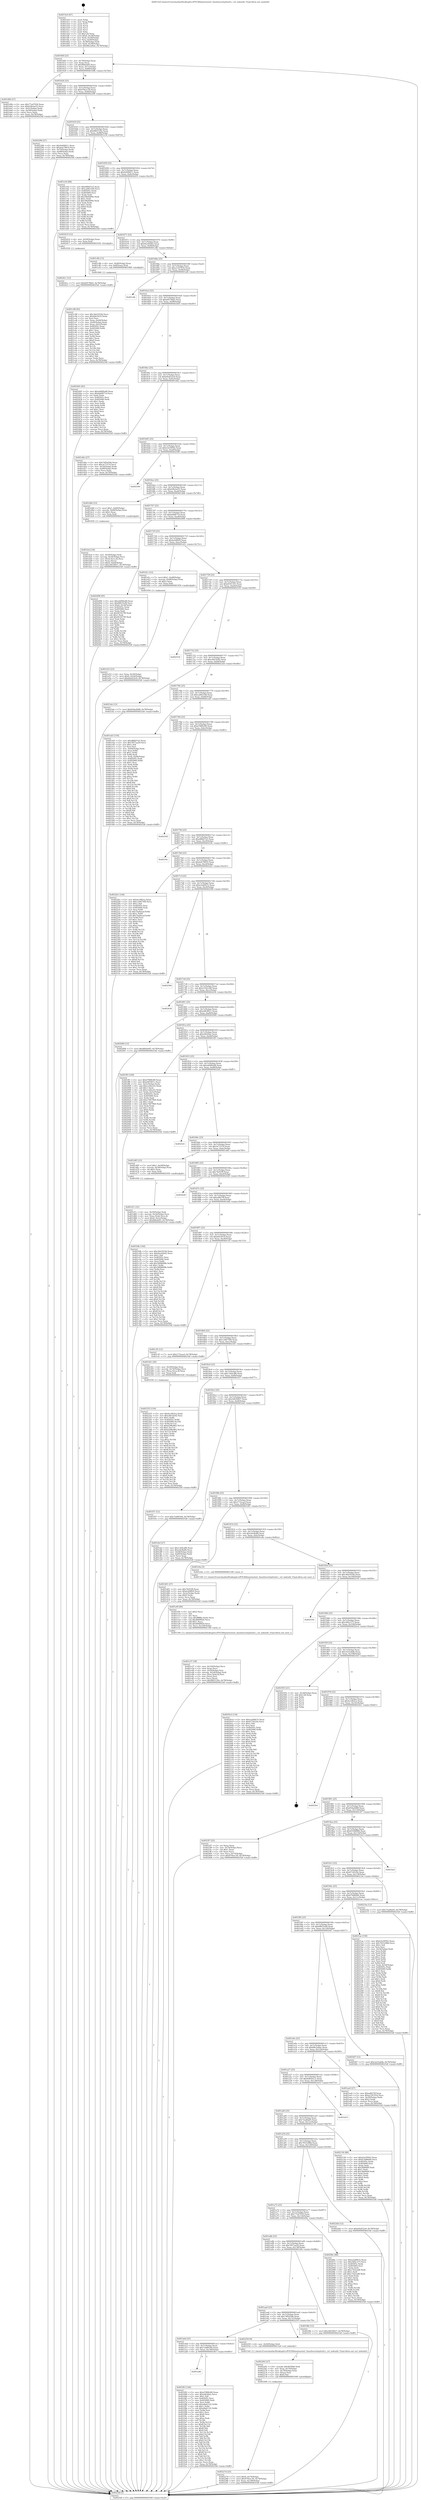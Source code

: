 digraph "0x4015e0" {
  label = "0x4015e0 (/mnt/c/Users/mathe/Desktop/tcc/POCII/binaries/extr_linuxfsoverlayfsutil.c_ovl_indexdir_Final-ollvm.out::main(0))"
  labelloc = "t"
  node[shape=record]

  Entry [label="",width=0.3,height=0.3,shape=circle,fillcolor=black,style=filled]
  "0x40160f" [label="{
     0x40160f [23]\l
     | [instrs]\l
     &nbsp;&nbsp;0x40160f \<+3\>: mov -0x78(%rbp),%eax\l
     &nbsp;&nbsp;0x401612 \<+2\>: mov %eax,%ecx\l
     &nbsp;&nbsp;0x401614 \<+6\>: sub $0x86feb0f5,%ecx\l
     &nbsp;&nbsp;0x40161a \<+3\>: mov %eax,-0x7c(%rbp)\l
     &nbsp;&nbsp;0x40161d \<+3\>: mov %ecx,-0x80(%rbp)\l
     &nbsp;&nbsp;0x401620 \<+6\>: je 0000000000401d9b \<main+0x7bb\>\l
  }"]
  "0x401d9b" [label="{
     0x401d9b [27]\l
     | [instrs]\l
     &nbsp;&nbsp;0x401d9b \<+5\>: mov $0x77ed7930,%eax\l
     &nbsp;&nbsp;0x401da0 \<+5\>: mov $0xb58cba55,%ecx\l
     &nbsp;&nbsp;0x401da5 \<+3\>: mov -0x5c(%rbp),%edx\l
     &nbsp;&nbsp;0x401da8 \<+3\>: cmp -0x58(%rbp),%edx\l
     &nbsp;&nbsp;0x401dab \<+3\>: cmovl %ecx,%eax\l
     &nbsp;&nbsp;0x401dae \<+3\>: mov %eax,-0x78(%rbp)\l
     &nbsp;&nbsp;0x401db1 \<+5\>: jmp 00000000004025df \<main+0xfff\>\l
  }"]
  "0x401626" [label="{
     0x401626 [25]\l
     | [instrs]\l
     &nbsp;&nbsp;0x401626 \<+5\>: jmp 000000000040162b \<main+0x4b\>\l
     &nbsp;&nbsp;0x40162b \<+3\>: mov -0x7c(%rbp),%eax\l
     &nbsp;&nbsp;0x40162e \<+5\>: sub $0x979eec30,%eax\l
     &nbsp;&nbsp;0x401633 \<+6\>: mov %eax,-0x84(%rbp)\l
     &nbsp;&nbsp;0x401639 \<+6\>: je 0000000000402296 \<main+0xcb6\>\l
  }"]
  Exit [label="",width=0.3,height=0.3,shape=circle,fillcolor=black,style=filled,peripheries=2]
  "0x402296" [label="{
     0x402296 [27]\l
     | [instrs]\l
     &nbsp;&nbsp;0x402296 \<+5\>: mov $0x9e69f411,%eax\l
     &nbsp;&nbsp;0x40229b \<+5\>: mov $0xdeb79810,%ecx\l
     &nbsp;&nbsp;0x4022a0 \<+3\>: mov -0x74(%rbp),%edx\l
     &nbsp;&nbsp;0x4022a3 \<+3\>: cmp -0x48(%rbp),%edx\l
     &nbsp;&nbsp;0x4022a6 \<+3\>: cmovl %ecx,%eax\l
     &nbsp;&nbsp;0x4022a9 \<+3\>: mov %eax,-0x78(%rbp)\l
     &nbsp;&nbsp;0x4022ac \<+5\>: jmp 00000000004025df \<main+0xfff\>\l
  }"]
  "0x40163f" [label="{
     0x40163f [25]\l
     | [instrs]\l
     &nbsp;&nbsp;0x40163f \<+5\>: jmp 0000000000401644 \<main+0x64\>\l
     &nbsp;&nbsp;0x401644 \<+3\>: mov -0x7c(%rbp),%eax\l
     &nbsp;&nbsp;0x401647 \<+5\>: sub $0x98f3120e,%eax\l
     &nbsp;&nbsp;0x40164c \<+6\>: mov %eax,-0x88(%rbp)\l
     &nbsp;&nbsp;0x401652 \<+6\>: je 0000000000401e5d \<main+0x87d\>\l
  }"]
  "0x40241c" [label="{
     0x40241c [12]\l
     | [instrs]\l
     &nbsp;&nbsp;0x40241c \<+7\>: movl $0xb057fbb5,-0x78(%rbp)\l
     &nbsp;&nbsp;0x402423 \<+5\>: jmp 00000000004025df \<main+0xfff\>\l
  }"]
  "0x401e5d" [label="{
     0x401e5d [88]\l
     | [instrs]\l
     &nbsp;&nbsp;0x401e5d \<+5\>: mov $0xd8fb07a5,%eax\l
     &nbsp;&nbsp;0x401e62 \<+5\>: mov $0xca062168,%ecx\l
     &nbsp;&nbsp;0x401e67 \<+7\>: mov 0x40505c,%edx\l
     &nbsp;&nbsp;0x401e6e \<+7\>: mov 0x405060,%esi\l
     &nbsp;&nbsp;0x401e75 \<+2\>: mov %edx,%edi\l
     &nbsp;&nbsp;0x401e77 \<+6\>: add $0x59b4499e,%edi\l
     &nbsp;&nbsp;0x401e7d \<+3\>: sub $0x1,%edi\l
     &nbsp;&nbsp;0x401e80 \<+6\>: sub $0x59b4499e,%edi\l
     &nbsp;&nbsp;0x401e86 \<+3\>: imul %edi,%edx\l
     &nbsp;&nbsp;0x401e89 \<+3\>: and $0x1,%edx\l
     &nbsp;&nbsp;0x401e8c \<+3\>: cmp $0x0,%edx\l
     &nbsp;&nbsp;0x401e8f \<+4\>: sete %r8b\l
     &nbsp;&nbsp;0x401e93 \<+3\>: cmp $0xa,%esi\l
     &nbsp;&nbsp;0x401e96 \<+4\>: setl %r9b\l
     &nbsp;&nbsp;0x401e9a \<+3\>: mov %r8b,%r10b\l
     &nbsp;&nbsp;0x401e9d \<+3\>: and %r9b,%r10b\l
     &nbsp;&nbsp;0x401ea0 \<+3\>: xor %r9b,%r8b\l
     &nbsp;&nbsp;0x401ea3 \<+3\>: or %r8b,%r10b\l
     &nbsp;&nbsp;0x401ea6 \<+4\>: test $0x1,%r10b\l
     &nbsp;&nbsp;0x401eaa \<+3\>: cmovne %ecx,%eax\l
     &nbsp;&nbsp;0x401ead \<+3\>: mov %eax,-0x78(%rbp)\l
     &nbsp;&nbsp;0x401eb0 \<+5\>: jmp 00000000004025df \<main+0xfff\>\l
  }"]
  "0x401658" [label="{
     0x401658 [25]\l
     | [instrs]\l
     &nbsp;&nbsp;0x401658 \<+5\>: jmp 000000000040165d \<main+0x7d\>\l
     &nbsp;&nbsp;0x40165d \<+3\>: mov -0x7c(%rbp),%eax\l
     &nbsp;&nbsp;0x401660 \<+5\>: sub $0x9e69f411,%eax\l
     &nbsp;&nbsp;0x401665 \<+6\>: mov %eax,-0x8c(%rbp)\l
     &nbsp;&nbsp;0x40166b \<+6\>: je 0000000000402410 \<main+0xe30\>\l
  }"]
  "0x402355" [label="{
     0x402355 [150]\l
     | [instrs]\l
     &nbsp;&nbsp;0x402355 \<+5\>: mov $0x4cc963ca,%edx\l
     &nbsp;&nbsp;0x40235a \<+5\>: mov $0xc8414202,%esi\l
     &nbsp;&nbsp;0x40235f \<+3\>: mov $0x1,%r8b\l
     &nbsp;&nbsp;0x402362 \<+8\>: mov 0x40505c,%r9d\l
     &nbsp;&nbsp;0x40236a \<+8\>: mov 0x405060,%r10d\l
     &nbsp;&nbsp;0x402372 \<+3\>: mov %r9d,%r11d\l
     &nbsp;&nbsp;0x402375 \<+7\>: sub $0xb298e862,%r11d\l
     &nbsp;&nbsp;0x40237c \<+4\>: sub $0x1,%r11d\l
     &nbsp;&nbsp;0x402380 \<+7\>: add $0xb298e862,%r11d\l
     &nbsp;&nbsp;0x402387 \<+4\>: imul %r11d,%r9d\l
     &nbsp;&nbsp;0x40238b \<+4\>: and $0x1,%r9d\l
     &nbsp;&nbsp;0x40238f \<+4\>: cmp $0x0,%r9d\l
     &nbsp;&nbsp;0x402393 \<+3\>: sete %bl\l
     &nbsp;&nbsp;0x402396 \<+4\>: cmp $0xa,%r10d\l
     &nbsp;&nbsp;0x40239a \<+4\>: setl %r14b\l
     &nbsp;&nbsp;0x40239e \<+3\>: mov %bl,%r15b\l
     &nbsp;&nbsp;0x4023a1 \<+4\>: xor $0xff,%r15b\l
     &nbsp;&nbsp;0x4023a5 \<+3\>: mov %r14b,%r12b\l
     &nbsp;&nbsp;0x4023a8 \<+4\>: xor $0xff,%r12b\l
     &nbsp;&nbsp;0x4023ac \<+4\>: xor $0x0,%r8b\l
     &nbsp;&nbsp;0x4023b0 \<+3\>: mov %r15b,%r13b\l
     &nbsp;&nbsp;0x4023b3 \<+4\>: and $0x0,%r13b\l
     &nbsp;&nbsp;0x4023b7 \<+3\>: and %r8b,%bl\l
     &nbsp;&nbsp;0x4023ba \<+3\>: mov %r12b,%al\l
     &nbsp;&nbsp;0x4023bd \<+2\>: and $0x0,%al\l
     &nbsp;&nbsp;0x4023bf \<+3\>: and %r8b,%r14b\l
     &nbsp;&nbsp;0x4023c2 \<+3\>: or %bl,%r13b\l
     &nbsp;&nbsp;0x4023c5 \<+3\>: or %r14b,%al\l
     &nbsp;&nbsp;0x4023c8 \<+3\>: xor %al,%r13b\l
     &nbsp;&nbsp;0x4023cb \<+3\>: or %r12b,%r15b\l
     &nbsp;&nbsp;0x4023ce \<+4\>: xor $0xff,%r15b\l
     &nbsp;&nbsp;0x4023d2 \<+4\>: or $0x0,%r8b\l
     &nbsp;&nbsp;0x4023d6 \<+3\>: and %r8b,%r15b\l
     &nbsp;&nbsp;0x4023d9 \<+3\>: or %r15b,%r13b\l
     &nbsp;&nbsp;0x4023dc \<+4\>: test $0x1,%r13b\l
     &nbsp;&nbsp;0x4023e0 \<+3\>: cmovne %esi,%edx\l
     &nbsp;&nbsp;0x4023e3 \<+3\>: mov %edx,-0x78(%rbp)\l
     &nbsp;&nbsp;0x4023e6 \<+5\>: jmp 00000000004025df \<main+0xfff\>\l
  }"]
  "0x402410" [label="{
     0x402410 [12]\l
     | [instrs]\l
     &nbsp;&nbsp;0x402410 \<+4\>: mov -0x50(%rbp),%rax\l
     &nbsp;&nbsp;0x402414 \<+3\>: mov %rax,%rdi\l
     &nbsp;&nbsp;0x402417 \<+5\>: call 0000000000401030 \<free@plt\>\l
     | [calls]\l
     &nbsp;&nbsp;0x401030 \{1\} (unknown)\l
  }"]
  "0x401671" [label="{
     0x401671 [25]\l
     | [instrs]\l
     &nbsp;&nbsp;0x401671 \<+5\>: jmp 0000000000401676 \<main+0x96\>\l
     &nbsp;&nbsp;0x401676 \<+3\>: mov -0x7c(%rbp),%eax\l
     &nbsp;&nbsp;0x401679 \<+5\>: sub $0x9eed5b42,%eax\l
     &nbsp;&nbsp;0x40167e \<+6\>: mov %eax,-0x90(%rbp)\l
     &nbsp;&nbsp;0x401684 \<+6\>: je 0000000000401c8b \<main+0x6ab\>\l
  }"]
  "0x40227d" [label="{
     0x40227d [25]\l
     | [instrs]\l
     &nbsp;&nbsp;0x40227d \<+7\>: movl $0x0,-0x74(%rbp)\l
     &nbsp;&nbsp;0x402284 \<+7\>: movl $0x979eec30,-0x78(%rbp)\l
     &nbsp;&nbsp;0x40228b \<+6\>: mov %eax,-0x148(%rbp)\l
     &nbsp;&nbsp;0x402291 \<+5\>: jmp 00000000004025df \<main+0xfff\>\l
  }"]
  "0x401c8b" [label="{
     0x401c8b [13]\l
     | [instrs]\l
     &nbsp;&nbsp;0x401c8b \<+4\>: mov -0x40(%rbp),%rax\l
     &nbsp;&nbsp;0x401c8f \<+4\>: mov 0x8(%rax),%rdi\l
     &nbsp;&nbsp;0x401c93 \<+5\>: call 0000000000401060 \<atoi@plt\>\l
     | [calls]\l
     &nbsp;&nbsp;0x401060 \{1\} (unknown)\l
  }"]
  "0x40168a" [label="{
     0x40168a [25]\l
     | [instrs]\l
     &nbsp;&nbsp;0x40168a \<+5\>: jmp 000000000040168f \<main+0xaf\>\l
     &nbsp;&nbsp;0x40168f \<+3\>: mov -0x7c(%rbp),%eax\l
     &nbsp;&nbsp;0x401692 \<+5\>: sub $0xa1247016,%eax\l
     &nbsp;&nbsp;0x401697 \<+6\>: mov %eax,-0x94(%rbp)\l
     &nbsp;&nbsp;0x40169d \<+6\>: je 0000000000401afb \<main+0x51b\>\l
  }"]
  "0x402262" [label="{
     0x402262 [27]\l
     | [instrs]\l
     &nbsp;&nbsp;0x402262 \<+10\>: movabs $0x4030b6,%rdi\l
     &nbsp;&nbsp;0x40226c \<+4\>: mov %rax,-0x70(%rbp)\l
     &nbsp;&nbsp;0x402270 \<+4\>: mov -0x70(%rbp),%rax\l
     &nbsp;&nbsp;0x402274 \<+2\>: mov (%rax),%esi\l
     &nbsp;&nbsp;0x402276 \<+2\>: mov $0x0,%al\l
     &nbsp;&nbsp;0x402278 \<+5\>: call 0000000000401040 \<printf@plt\>\l
     | [calls]\l
     &nbsp;&nbsp;0x401040 \{1\} (unknown)\l
  }"]
  "0x401afb" [label="{
     0x401afb\l
  }", style=dashed]
  "0x4016a3" [label="{
     0x4016a3 [25]\l
     | [instrs]\l
     &nbsp;&nbsp;0x4016a3 \<+5\>: jmp 00000000004016a8 \<main+0xc8\>\l
     &nbsp;&nbsp;0x4016a8 \<+3\>: mov -0x7c(%rbp),%eax\l
     &nbsp;&nbsp;0x4016ab \<+5\>: sub $0xb057fbb5,%eax\l
     &nbsp;&nbsp;0x4016b0 \<+6\>: mov %eax,-0x98(%rbp)\l
     &nbsp;&nbsp;0x4016b6 \<+6\>: je 0000000000402445 \<main+0xe65\>\l
  }"]
  "0x401ad6" [label="{
     0x401ad6\l
  }", style=dashed]
  "0x402445" [label="{
     0x402445 [83]\l
     | [instrs]\l
     &nbsp;&nbsp;0x402445 \<+5\>: mov $0xeb690a48,%eax\l
     &nbsp;&nbsp;0x40244a \<+5\>: mov $0xbb6f871d,%ecx\l
     &nbsp;&nbsp;0x40244f \<+2\>: xor %edx,%edx\l
     &nbsp;&nbsp;0x402451 \<+7\>: mov 0x40505c,%esi\l
     &nbsp;&nbsp;0x402458 \<+7\>: mov 0x405060,%edi\l
     &nbsp;&nbsp;0x40245f \<+3\>: sub $0x1,%edx\l
     &nbsp;&nbsp;0x402462 \<+3\>: mov %esi,%r8d\l
     &nbsp;&nbsp;0x402465 \<+3\>: add %edx,%r8d\l
     &nbsp;&nbsp;0x402468 \<+4\>: imul %r8d,%esi\l
     &nbsp;&nbsp;0x40246c \<+3\>: and $0x1,%esi\l
     &nbsp;&nbsp;0x40246f \<+3\>: cmp $0x0,%esi\l
     &nbsp;&nbsp;0x402472 \<+4\>: sete %r9b\l
     &nbsp;&nbsp;0x402476 \<+3\>: cmp $0xa,%edi\l
     &nbsp;&nbsp;0x402479 \<+4\>: setl %r10b\l
     &nbsp;&nbsp;0x40247d \<+3\>: mov %r9b,%r11b\l
     &nbsp;&nbsp;0x402480 \<+3\>: and %r10b,%r11b\l
     &nbsp;&nbsp;0x402483 \<+3\>: xor %r10b,%r9b\l
     &nbsp;&nbsp;0x402486 \<+3\>: or %r9b,%r11b\l
     &nbsp;&nbsp;0x402489 \<+4\>: test $0x1,%r11b\l
     &nbsp;&nbsp;0x40248d \<+3\>: cmovne %ecx,%eax\l
     &nbsp;&nbsp;0x402490 \<+3\>: mov %eax,-0x78(%rbp)\l
     &nbsp;&nbsp;0x402493 \<+5\>: jmp 00000000004025df \<main+0xfff\>\l
  }"]
  "0x4016bc" [label="{
     0x4016bc [25]\l
     | [instrs]\l
     &nbsp;&nbsp;0x4016bc \<+5\>: jmp 00000000004016c1 \<main+0xe1\>\l
     &nbsp;&nbsp;0x4016c1 \<+3\>: mov -0x7c(%rbp),%eax\l
     &nbsp;&nbsp;0x4016c4 \<+5\>: sub $0xb0a452e9,%eax\l
     &nbsp;&nbsp;0x4016c9 \<+6\>: mov %eax,-0x9c(%rbp)\l
     &nbsp;&nbsp;0x4016cf \<+6\>: je 0000000000401d4a \<main+0x76a\>\l
  }"]
  "0x401f63" [label="{
     0x401f63 [144]\l
     | [instrs]\l
     &nbsp;&nbsp;0x401f63 \<+5\>: mov $0xd7889c89,%eax\l
     &nbsp;&nbsp;0x401f68 \<+5\>: mov $0xe6fc6fa2,%ecx\l
     &nbsp;&nbsp;0x401f6d \<+2\>: mov $0x1,%dl\l
     &nbsp;&nbsp;0x401f6f \<+7\>: mov 0x40505c,%esi\l
     &nbsp;&nbsp;0x401f76 \<+7\>: mov 0x405060,%edi\l
     &nbsp;&nbsp;0x401f7d \<+3\>: mov %esi,%r8d\l
     &nbsp;&nbsp;0x401f80 \<+7\>: add $0xe8a611f2,%r8d\l
     &nbsp;&nbsp;0x401f87 \<+4\>: sub $0x1,%r8d\l
     &nbsp;&nbsp;0x401f8b \<+7\>: sub $0xe8a611f2,%r8d\l
     &nbsp;&nbsp;0x401f92 \<+4\>: imul %r8d,%esi\l
     &nbsp;&nbsp;0x401f96 \<+3\>: and $0x1,%esi\l
     &nbsp;&nbsp;0x401f99 \<+3\>: cmp $0x0,%esi\l
     &nbsp;&nbsp;0x401f9c \<+4\>: sete %r9b\l
     &nbsp;&nbsp;0x401fa0 \<+3\>: cmp $0xa,%edi\l
     &nbsp;&nbsp;0x401fa3 \<+4\>: setl %r10b\l
     &nbsp;&nbsp;0x401fa7 \<+3\>: mov %r9b,%r11b\l
     &nbsp;&nbsp;0x401faa \<+4\>: xor $0xff,%r11b\l
     &nbsp;&nbsp;0x401fae \<+3\>: mov %r10b,%bl\l
     &nbsp;&nbsp;0x401fb1 \<+3\>: xor $0xff,%bl\l
     &nbsp;&nbsp;0x401fb4 \<+3\>: xor $0x0,%dl\l
     &nbsp;&nbsp;0x401fb7 \<+3\>: mov %r11b,%r14b\l
     &nbsp;&nbsp;0x401fba \<+4\>: and $0x0,%r14b\l
     &nbsp;&nbsp;0x401fbe \<+3\>: and %dl,%r9b\l
     &nbsp;&nbsp;0x401fc1 \<+3\>: mov %bl,%r15b\l
     &nbsp;&nbsp;0x401fc4 \<+4\>: and $0x0,%r15b\l
     &nbsp;&nbsp;0x401fc8 \<+3\>: and %dl,%r10b\l
     &nbsp;&nbsp;0x401fcb \<+3\>: or %r9b,%r14b\l
     &nbsp;&nbsp;0x401fce \<+3\>: or %r10b,%r15b\l
     &nbsp;&nbsp;0x401fd1 \<+3\>: xor %r15b,%r14b\l
     &nbsp;&nbsp;0x401fd4 \<+3\>: or %bl,%r11b\l
     &nbsp;&nbsp;0x401fd7 \<+4\>: xor $0xff,%r11b\l
     &nbsp;&nbsp;0x401fdb \<+3\>: or $0x0,%dl\l
     &nbsp;&nbsp;0x401fde \<+3\>: and %dl,%r11b\l
     &nbsp;&nbsp;0x401fe1 \<+3\>: or %r11b,%r14b\l
     &nbsp;&nbsp;0x401fe4 \<+4\>: test $0x1,%r14b\l
     &nbsp;&nbsp;0x401fe8 \<+3\>: cmovne %ecx,%eax\l
     &nbsp;&nbsp;0x401feb \<+3\>: mov %eax,-0x78(%rbp)\l
     &nbsp;&nbsp;0x401fee \<+5\>: jmp 00000000004025df \<main+0xfff\>\l
  }"]
  "0x401d4a" [label="{
     0x401d4a [27]\l
     | [instrs]\l
     &nbsp;&nbsp;0x401d4a \<+5\>: mov $0x7df5d3db,%eax\l
     &nbsp;&nbsp;0x401d4f \<+5\>: mov $0x3e7337d,%ecx\l
     &nbsp;&nbsp;0x401d54 \<+3\>: mov -0x54(%rbp),%edx\l
     &nbsp;&nbsp;0x401d57 \<+3\>: cmp -0x48(%rbp),%edx\l
     &nbsp;&nbsp;0x401d5a \<+3\>: cmovl %ecx,%eax\l
     &nbsp;&nbsp;0x401d5d \<+3\>: mov %eax,-0x78(%rbp)\l
     &nbsp;&nbsp;0x401d60 \<+5\>: jmp 00000000004025df \<main+0xfff\>\l
  }"]
  "0x4016d5" [label="{
     0x4016d5 [25]\l
     | [instrs]\l
     &nbsp;&nbsp;0x4016d5 \<+5\>: jmp 00000000004016da \<main+0xfa\>\l
     &nbsp;&nbsp;0x4016da \<+3\>: mov -0x7c(%rbp),%eax\l
     &nbsp;&nbsp;0x4016dd \<+5\>: sub $0xb3e59562,%eax\l
     &nbsp;&nbsp;0x4016e2 \<+6\>: mov %eax,-0xa0(%rbp)\l
     &nbsp;&nbsp;0x4016e8 \<+6\>: je 0000000000402590 \<main+0xfb0\>\l
  }"]
  "0x401abd" [label="{
     0x401abd [25]\l
     | [instrs]\l
     &nbsp;&nbsp;0x401abd \<+5\>: jmp 0000000000401ac2 \<main+0x4e2\>\l
     &nbsp;&nbsp;0x401ac2 \<+3\>: mov -0x7c(%rbp),%eax\l
     &nbsp;&nbsp;0x401ac5 \<+5\>: sub $0x7ed90344,%eax\l
     &nbsp;&nbsp;0x401aca \<+6\>: mov %eax,-0x140(%rbp)\l
     &nbsp;&nbsp;0x401ad0 \<+6\>: je 0000000000401f63 \<main+0x983\>\l
  }"]
  "0x402590" [label="{
     0x402590\l
  }", style=dashed]
  "0x4016ee" [label="{
     0x4016ee [25]\l
     | [instrs]\l
     &nbsp;&nbsp;0x4016ee \<+5\>: jmp 00000000004016f3 \<main+0x113\>\l
     &nbsp;&nbsp;0x4016f3 \<+3\>: mov -0x7c(%rbp),%eax\l
     &nbsp;&nbsp;0x4016f6 \<+5\>: sub $0xb58cba55,%eax\l
     &nbsp;&nbsp;0x4016fb \<+6\>: mov %eax,-0xa4(%rbp)\l
     &nbsp;&nbsp;0x401701 \<+6\>: je 0000000000401db6 \<main+0x7d6\>\l
  }"]
  "0x402259" [label="{
     0x402259 [9]\l
     | [instrs]\l
     &nbsp;&nbsp;0x402259 \<+4\>: mov -0x50(%rbp),%rdi\l
     &nbsp;&nbsp;0x40225d \<+5\>: call 00000000004013e0 \<ovl_indexdir\>\l
     | [calls]\l
     &nbsp;&nbsp;0x4013e0 \{1\} (/mnt/c/Users/mathe/Desktop/tcc/POCII/binaries/extr_linuxfsoverlayfsutil.c_ovl_indexdir_Final-ollvm.out::ovl_indexdir)\l
  }"]
  "0x401db6" [label="{
     0x401db6 [23]\l
     | [instrs]\l
     &nbsp;&nbsp;0x401db6 \<+7\>: movl $0x1,-0x60(%rbp)\l
     &nbsp;&nbsp;0x401dbd \<+4\>: movslq -0x60(%rbp),%rax\l
     &nbsp;&nbsp;0x401dc1 \<+4\>: shl $0x2,%rax\l
     &nbsp;&nbsp;0x401dc5 \<+3\>: mov %rax,%rdi\l
     &nbsp;&nbsp;0x401dc8 \<+5\>: call 0000000000401050 \<malloc@plt\>\l
     | [calls]\l
     &nbsp;&nbsp;0x401050 \{1\} (unknown)\l
  }"]
  "0x401707" [label="{
     0x401707 [25]\l
     | [instrs]\l
     &nbsp;&nbsp;0x401707 \<+5\>: jmp 000000000040170c \<main+0x12c\>\l
     &nbsp;&nbsp;0x40170c \<+3\>: mov -0x7c(%rbp),%eax\l
     &nbsp;&nbsp;0x40170f \<+5\>: sub $0xbb6f871d,%eax\l
     &nbsp;&nbsp;0x401714 \<+6\>: mov %eax,-0xa8(%rbp)\l
     &nbsp;&nbsp;0x40171a \<+6\>: je 0000000000402498 \<main+0xeb8\>\l
  }"]
  "0x401aa4" [label="{
     0x401aa4 [25]\l
     | [instrs]\l
     &nbsp;&nbsp;0x401aa4 \<+5\>: jmp 0000000000401aa9 \<main+0x4c9\>\l
     &nbsp;&nbsp;0x401aa9 \<+3\>: mov -0x7c(%rbp),%eax\l
     &nbsp;&nbsp;0x401aac \<+5\>: sub $0x7df5d3db,%eax\l
     &nbsp;&nbsp;0x401ab1 \<+6\>: mov %eax,-0x13c(%rbp)\l
     &nbsp;&nbsp;0x401ab7 \<+6\>: je 0000000000402259 \<main+0xc79\>\l
  }"]
  "0x402498" [label="{
     0x402498 [95]\l
     | [instrs]\l
     &nbsp;&nbsp;0x402498 \<+5\>: mov $0xeb690a48,%eax\l
     &nbsp;&nbsp;0x40249d \<+5\>: mov $0x68635ef9,%ecx\l
     &nbsp;&nbsp;0x4024a2 \<+7\>: movl $0x0,-0x34(%rbp)\l
     &nbsp;&nbsp;0x4024a9 \<+7\>: mov 0x40505c,%edx\l
     &nbsp;&nbsp;0x4024b0 \<+7\>: mov 0x405060,%esi\l
     &nbsp;&nbsp;0x4024b7 \<+2\>: mov %edx,%edi\l
     &nbsp;&nbsp;0x4024b9 \<+6\>: sub $0xf41927f9,%edi\l
     &nbsp;&nbsp;0x4024bf \<+3\>: sub $0x1,%edi\l
     &nbsp;&nbsp;0x4024c2 \<+6\>: add $0xf41927f9,%edi\l
     &nbsp;&nbsp;0x4024c8 \<+3\>: imul %edi,%edx\l
     &nbsp;&nbsp;0x4024cb \<+3\>: and $0x1,%edx\l
     &nbsp;&nbsp;0x4024ce \<+3\>: cmp $0x0,%edx\l
     &nbsp;&nbsp;0x4024d1 \<+4\>: sete %r8b\l
     &nbsp;&nbsp;0x4024d5 \<+3\>: cmp $0xa,%esi\l
     &nbsp;&nbsp;0x4024d8 \<+4\>: setl %r9b\l
     &nbsp;&nbsp;0x4024dc \<+3\>: mov %r8b,%r10b\l
     &nbsp;&nbsp;0x4024df \<+3\>: and %r9b,%r10b\l
     &nbsp;&nbsp;0x4024e2 \<+3\>: xor %r9b,%r8b\l
     &nbsp;&nbsp;0x4024e5 \<+3\>: or %r8b,%r10b\l
     &nbsp;&nbsp;0x4024e8 \<+4\>: test $0x1,%r10b\l
     &nbsp;&nbsp;0x4024ec \<+3\>: cmovne %ecx,%eax\l
     &nbsp;&nbsp;0x4024ef \<+3\>: mov %eax,-0x78(%rbp)\l
     &nbsp;&nbsp;0x4024f2 \<+5\>: jmp 00000000004025df \<main+0xfff\>\l
  }"]
  "0x401720" [label="{
     0x401720 [25]\l
     | [instrs]\l
     &nbsp;&nbsp;0x401720 \<+5\>: jmp 0000000000401725 \<main+0x145\>\l
     &nbsp;&nbsp;0x401725 \<+3\>: mov -0x7c(%rbp),%eax\l
     &nbsp;&nbsp;0x401728 \<+5\>: sub $0xbcb9ff29,%eax\l
     &nbsp;&nbsp;0x40172d \<+6\>: mov %eax,-0xac(%rbp)\l
     &nbsp;&nbsp;0x401733 \<+6\>: je 0000000000401d1c \<main+0x73c\>\l
  }"]
  "0x401f4b" [label="{
     0x401f4b [12]\l
     | [instrs]\l
     &nbsp;&nbsp;0x401f4b \<+7\>: movl $0x24630627,-0x78(%rbp)\l
     &nbsp;&nbsp;0x401f52 \<+5\>: jmp 00000000004025df \<main+0xfff\>\l
  }"]
  "0x401d1c" [label="{
     0x401d1c [23]\l
     | [instrs]\l
     &nbsp;&nbsp;0x401d1c \<+7\>: movl $0x1,-0x48(%rbp)\l
     &nbsp;&nbsp;0x401d23 \<+4\>: movslq -0x48(%rbp),%rax\l
     &nbsp;&nbsp;0x401d27 \<+4\>: shl $0x3,%rax\l
     &nbsp;&nbsp;0x401d2b \<+3\>: mov %rax,%rdi\l
     &nbsp;&nbsp;0x401d2e \<+5\>: call 0000000000401050 \<malloc@plt\>\l
     | [calls]\l
     &nbsp;&nbsp;0x401050 \{1\} (unknown)\l
  }"]
  "0x401739" [label="{
     0x401739 [25]\l
     | [instrs]\l
     &nbsp;&nbsp;0x401739 \<+5\>: jmp 000000000040173e \<main+0x15e\>\l
     &nbsp;&nbsp;0x40173e \<+3\>: mov -0x7c(%rbp),%eax\l
     &nbsp;&nbsp;0x401741 \<+5\>: sub $0xbf161161,%eax\l
     &nbsp;&nbsp;0x401746 \<+6\>: mov %eax,-0xb0(%rbp)\l
     &nbsp;&nbsp;0x40174c \<+6\>: je 0000000000402518 \<main+0xf38\>\l
  }"]
  "0x401a8b" [label="{
     0x401a8b [25]\l
     | [instrs]\l
     &nbsp;&nbsp;0x401a8b \<+5\>: jmp 0000000000401a90 \<main+0x4b0\>\l
     &nbsp;&nbsp;0x401a90 \<+3\>: mov -0x7c(%rbp),%eax\l
     &nbsp;&nbsp;0x401a93 \<+5\>: sub $0x7857aa29,%eax\l
     &nbsp;&nbsp;0x401a98 \<+6\>: mov %eax,-0x138(%rbp)\l
     &nbsp;&nbsp;0x401a9e \<+6\>: je 0000000000401f4b \<main+0x96b\>\l
  }"]
  "0x402518" [label="{
     0x402518\l
  }", style=dashed]
  "0x401752" [label="{
     0x401752 [25]\l
     | [instrs]\l
     &nbsp;&nbsp;0x401752 \<+5\>: jmp 0000000000401757 \<main+0x177\>\l
     &nbsp;&nbsp;0x401757 \<+3\>: mov -0x7c(%rbp),%eax\l
     &nbsp;&nbsp;0x40175a \<+5\>: sub $0xc8414202,%eax\l
     &nbsp;&nbsp;0x40175f \<+6\>: mov %eax,-0xb4(%rbp)\l
     &nbsp;&nbsp;0x401765 \<+6\>: je 00000000004023eb \<main+0xe0b\>\l
  }"]
  "0x40206c" [label="{
     0x40206c [88]\l
     | [instrs]\l
     &nbsp;&nbsp;0x40206c \<+5\>: mov $0xe2a60b7e,%eax\l
     &nbsp;&nbsp;0x402071 \<+5\>: mov $0x34f2c275,%ecx\l
     &nbsp;&nbsp;0x402076 \<+7\>: mov 0x40505c,%edx\l
     &nbsp;&nbsp;0x40207d \<+7\>: mov 0x405060,%esi\l
     &nbsp;&nbsp;0x402084 \<+2\>: mov %edx,%edi\l
     &nbsp;&nbsp;0x402086 \<+6\>: sub $0xc742ead8,%edi\l
     &nbsp;&nbsp;0x40208c \<+3\>: sub $0x1,%edi\l
     &nbsp;&nbsp;0x40208f \<+6\>: add $0xc742ead8,%edi\l
     &nbsp;&nbsp;0x402095 \<+3\>: imul %edi,%edx\l
     &nbsp;&nbsp;0x402098 \<+3\>: and $0x1,%edx\l
     &nbsp;&nbsp;0x40209b \<+3\>: cmp $0x0,%edx\l
     &nbsp;&nbsp;0x40209e \<+4\>: sete %r8b\l
     &nbsp;&nbsp;0x4020a2 \<+3\>: cmp $0xa,%esi\l
     &nbsp;&nbsp;0x4020a5 \<+4\>: setl %r9b\l
     &nbsp;&nbsp;0x4020a9 \<+3\>: mov %r8b,%r10b\l
     &nbsp;&nbsp;0x4020ac \<+3\>: and %r9b,%r10b\l
     &nbsp;&nbsp;0x4020af \<+3\>: xor %r9b,%r8b\l
     &nbsp;&nbsp;0x4020b2 \<+3\>: or %r8b,%r10b\l
     &nbsp;&nbsp;0x4020b5 \<+4\>: test $0x1,%r10b\l
     &nbsp;&nbsp;0x4020b9 \<+3\>: cmovne %ecx,%eax\l
     &nbsp;&nbsp;0x4020bc \<+3\>: mov %eax,-0x78(%rbp)\l
     &nbsp;&nbsp;0x4020bf \<+5\>: jmp 00000000004025df \<main+0xfff\>\l
  }"]
  "0x4023eb" [label="{
     0x4023eb [12]\l
     | [instrs]\l
     &nbsp;&nbsp;0x4023eb \<+7\>: movl $0x654a4488,-0x78(%rbp)\l
     &nbsp;&nbsp;0x4023f2 \<+5\>: jmp 00000000004025df \<main+0xfff\>\l
  }"]
  "0x40176b" [label="{
     0x40176b [25]\l
     | [instrs]\l
     &nbsp;&nbsp;0x40176b \<+5\>: jmp 0000000000401770 \<main+0x190\>\l
     &nbsp;&nbsp;0x401770 \<+3\>: mov -0x7c(%rbp),%eax\l
     &nbsp;&nbsp;0x401773 \<+5\>: sub $0xca062168,%eax\l
     &nbsp;&nbsp;0x401778 \<+6\>: mov %eax,-0xb8(%rbp)\l
     &nbsp;&nbsp;0x40177e \<+6\>: je 0000000000401eb5 \<main+0x8d5\>\l
  }"]
  "0x401a72" [label="{
     0x401a72 [25]\l
     | [instrs]\l
     &nbsp;&nbsp;0x401a72 \<+5\>: jmp 0000000000401a77 \<main+0x497\>\l
     &nbsp;&nbsp;0x401a77 \<+3\>: mov -0x7c(%rbp),%eax\l
     &nbsp;&nbsp;0x401a7a \<+5\>: sub $0x77ed7930,%eax\l
     &nbsp;&nbsp;0x401a7f \<+6\>: mov %eax,-0x134(%rbp)\l
     &nbsp;&nbsp;0x401a85 \<+6\>: je 000000000040206c \<main+0xa8c\>\l
  }"]
  "0x401eb5" [label="{
     0x401eb5 [150]\l
     | [instrs]\l
     &nbsp;&nbsp;0x401eb5 \<+5\>: mov $0xd8fb07a5,%eax\l
     &nbsp;&nbsp;0x401eba \<+5\>: mov $0x7857aa29,%ecx\l
     &nbsp;&nbsp;0x401ebf \<+2\>: mov $0x1,%dl\l
     &nbsp;&nbsp;0x401ec1 \<+2\>: xor %esi,%esi\l
     &nbsp;&nbsp;0x401ec3 \<+3\>: mov -0x64(%rbp),%edi\l
     &nbsp;&nbsp;0x401ec6 \<+3\>: mov %esi,%r8d\l
     &nbsp;&nbsp;0x401ec9 \<+4\>: sub $0x1,%r8d\l
     &nbsp;&nbsp;0x401ecd \<+3\>: sub %r8d,%edi\l
     &nbsp;&nbsp;0x401ed0 \<+3\>: mov %edi,-0x64(%rbp)\l
     &nbsp;&nbsp;0x401ed3 \<+7\>: mov 0x40505c,%edi\l
     &nbsp;&nbsp;0x401eda \<+8\>: mov 0x405060,%r8d\l
     &nbsp;&nbsp;0x401ee2 \<+3\>: sub $0x1,%esi\l
     &nbsp;&nbsp;0x401ee5 \<+3\>: mov %edi,%r9d\l
     &nbsp;&nbsp;0x401ee8 \<+3\>: add %esi,%r9d\l
     &nbsp;&nbsp;0x401eeb \<+4\>: imul %r9d,%edi\l
     &nbsp;&nbsp;0x401eef \<+3\>: and $0x1,%edi\l
     &nbsp;&nbsp;0x401ef2 \<+3\>: cmp $0x0,%edi\l
     &nbsp;&nbsp;0x401ef5 \<+4\>: sete %r10b\l
     &nbsp;&nbsp;0x401ef9 \<+4\>: cmp $0xa,%r8d\l
     &nbsp;&nbsp;0x401efd \<+4\>: setl %r11b\l
     &nbsp;&nbsp;0x401f01 \<+3\>: mov %r10b,%bl\l
     &nbsp;&nbsp;0x401f04 \<+3\>: xor $0xff,%bl\l
     &nbsp;&nbsp;0x401f07 \<+3\>: mov %r11b,%r14b\l
     &nbsp;&nbsp;0x401f0a \<+4\>: xor $0xff,%r14b\l
     &nbsp;&nbsp;0x401f0e \<+3\>: xor $0x0,%dl\l
     &nbsp;&nbsp;0x401f11 \<+3\>: mov %bl,%r15b\l
     &nbsp;&nbsp;0x401f14 \<+4\>: and $0x0,%r15b\l
     &nbsp;&nbsp;0x401f18 \<+3\>: and %dl,%r10b\l
     &nbsp;&nbsp;0x401f1b \<+3\>: mov %r14b,%r12b\l
     &nbsp;&nbsp;0x401f1e \<+4\>: and $0x0,%r12b\l
     &nbsp;&nbsp;0x401f22 \<+3\>: and %dl,%r11b\l
     &nbsp;&nbsp;0x401f25 \<+3\>: or %r10b,%r15b\l
     &nbsp;&nbsp;0x401f28 \<+3\>: or %r11b,%r12b\l
     &nbsp;&nbsp;0x401f2b \<+3\>: xor %r12b,%r15b\l
     &nbsp;&nbsp;0x401f2e \<+3\>: or %r14b,%bl\l
     &nbsp;&nbsp;0x401f31 \<+3\>: xor $0xff,%bl\l
     &nbsp;&nbsp;0x401f34 \<+3\>: or $0x0,%dl\l
     &nbsp;&nbsp;0x401f37 \<+2\>: and %dl,%bl\l
     &nbsp;&nbsp;0x401f39 \<+3\>: or %bl,%r15b\l
     &nbsp;&nbsp;0x401f3c \<+4\>: test $0x1,%r15b\l
     &nbsp;&nbsp;0x401f40 \<+3\>: cmovne %ecx,%eax\l
     &nbsp;&nbsp;0x401f43 \<+3\>: mov %eax,-0x78(%rbp)\l
     &nbsp;&nbsp;0x401f46 \<+5\>: jmp 00000000004025df \<main+0xfff\>\l
  }"]
  "0x401784" [label="{
     0x401784 [25]\l
     | [instrs]\l
     &nbsp;&nbsp;0x401784 \<+5\>: jmp 0000000000401789 \<main+0x1a9\>\l
     &nbsp;&nbsp;0x401789 \<+3\>: mov -0x7c(%rbp),%eax\l
     &nbsp;&nbsp;0x40178c \<+5\>: sub $0xd7889c89,%eax\l
     &nbsp;&nbsp;0x401791 \<+6\>: mov %eax,-0xbc(%rbp)\l
     &nbsp;&nbsp;0x401797 \<+6\>: je 0000000000402565 \<main+0xf85\>\l
  }"]
  "0x40224d" [label="{
     0x40224d [12]\l
     | [instrs]\l
     &nbsp;&nbsp;0x40224d \<+7\>: movl $0xb0a452e9,-0x78(%rbp)\l
     &nbsp;&nbsp;0x402254 \<+5\>: jmp 00000000004025df \<main+0xfff\>\l
  }"]
  "0x402565" [label="{
     0x402565\l
  }", style=dashed]
  "0x40179d" [label="{
     0x40179d [25]\l
     | [instrs]\l
     &nbsp;&nbsp;0x40179d \<+5\>: jmp 00000000004017a2 \<main+0x1c2\>\l
     &nbsp;&nbsp;0x4017a2 \<+3\>: mov -0x7c(%rbp),%eax\l
     &nbsp;&nbsp;0x4017a5 \<+5\>: sub $0xd8fb07a5,%eax\l
     &nbsp;&nbsp;0x4017aa \<+6\>: mov %eax,-0xc0(%rbp)\l
     &nbsp;&nbsp;0x4017b0 \<+6\>: je 000000000040254c \<main+0xf6c\>\l
  }"]
  "0x401a59" [label="{
     0x401a59 [25]\l
     | [instrs]\l
     &nbsp;&nbsp;0x401a59 \<+5\>: jmp 0000000000401a5e \<main+0x47e\>\l
     &nbsp;&nbsp;0x401a5e \<+3\>: mov -0x7c(%rbp),%eax\l
     &nbsp;&nbsp;0x401a61 \<+5\>: sub $0x7655298d,%eax\l
     &nbsp;&nbsp;0x401a66 \<+6\>: mov %eax,-0x130(%rbp)\l
     &nbsp;&nbsp;0x401a6c \<+6\>: je 000000000040224d \<main+0xc6d\>\l
  }"]
  "0x40254c" [label="{
     0x40254c\l
  }", style=dashed]
  "0x4017b6" [label="{
     0x4017b6 [25]\l
     | [instrs]\l
     &nbsp;&nbsp;0x4017b6 \<+5\>: jmp 00000000004017bb \<main+0x1db\>\l
     &nbsp;&nbsp;0x4017bb \<+3\>: mov -0x7c(%rbp),%eax\l
     &nbsp;&nbsp;0x4017be \<+5\>: sub $0xdeb79810,%eax\l
     &nbsp;&nbsp;0x4017c3 \<+6\>: mov %eax,-0xc4(%rbp)\l
     &nbsp;&nbsp;0x4017c9 \<+6\>: je 00000000004022b1 \<main+0xcd1\>\l
  }"]
  "0x402156" [label="{
     0x402156 [88]\l
     | [instrs]\l
     &nbsp;&nbsp;0x402156 \<+5\>: mov $0xb3e59562,%eax\l
     &nbsp;&nbsp;0x40215b \<+5\>: mov $0x67b86646,%ecx\l
     &nbsp;&nbsp;0x402160 \<+7\>: mov 0x40505c,%edx\l
     &nbsp;&nbsp;0x402167 \<+7\>: mov 0x405060,%esi\l
     &nbsp;&nbsp;0x40216e \<+2\>: mov %edx,%edi\l
     &nbsp;&nbsp;0x402170 \<+6\>: sub $0x38d0fd9,%edi\l
     &nbsp;&nbsp;0x402176 \<+3\>: sub $0x1,%edi\l
     &nbsp;&nbsp;0x402179 \<+6\>: add $0x38d0fd9,%edi\l
     &nbsp;&nbsp;0x40217f \<+3\>: imul %edi,%edx\l
     &nbsp;&nbsp;0x402182 \<+3\>: and $0x1,%edx\l
     &nbsp;&nbsp;0x402185 \<+3\>: cmp $0x0,%edx\l
     &nbsp;&nbsp;0x402188 \<+4\>: sete %r8b\l
     &nbsp;&nbsp;0x40218c \<+3\>: cmp $0xa,%esi\l
     &nbsp;&nbsp;0x40218f \<+4\>: setl %r9b\l
     &nbsp;&nbsp;0x402193 \<+3\>: mov %r8b,%r10b\l
     &nbsp;&nbsp;0x402196 \<+3\>: and %r9b,%r10b\l
     &nbsp;&nbsp;0x402199 \<+3\>: xor %r9b,%r8b\l
     &nbsp;&nbsp;0x40219c \<+3\>: or %r8b,%r10b\l
     &nbsp;&nbsp;0x40219f \<+4\>: test $0x1,%r10b\l
     &nbsp;&nbsp;0x4021a3 \<+3\>: cmovne %ecx,%eax\l
     &nbsp;&nbsp;0x4021a6 \<+3\>: mov %eax,-0x78(%rbp)\l
     &nbsp;&nbsp;0x4021a9 \<+5\>: jmp 00000000004025df \<main+0xfff\>\l
  }"]
  "0x4022b1" [label="{
     0x4022b1 [144]\l
     | [instrs]\l
     &nbsp;&nbsp;0x4022b1 \<+5\>: mov $0x4cc963ca,%eax\l
     &nbsp;&nbsp;0x4022b6 \<+5\>: mov $0x12467500,%ecx\l
     &nbsp;&nbsp;0x4022bb \<+2\>: mov $0x1,%dl\l
     &nbsp;&nbsp;0x4022bd \<+7\>: mov 0x40505c,%esi\l
     &nbsp;&nbsp;0x4022c4 \<+7\>: mov 0x405060,%edi\l
     &nbsp;&nbsp;0x4022cb \<+3\>: mov %esi,%r8d\l
     &nbsp;&nbsp;0x4022ce \<+7\>: sub $0x7ba8eeaf,%r8d\l
     &nbsp;&nbsp;0x4022d5 \<+4\>: sub $0x1,%r8d\l
     &nbsp;&nbsp;0x4022d9 \<+7\>: add $0x7ba8eeaf,%r8d\l
     &nbsp;&nbsp;0x4022e0 \<+4\>: imul %r8d,%esi\l
     &nbsp;&nbsp;0x4022e4 \<+3\>: and $0x1,%esi\l
     &nbsp;&nbsp;0x4022e7 \<+3\>: cmp $0x0,%esi\l
     &nbsp;&nbsp;0x4022ea \<+4\>: sete %r9b\l
     &nbsp;&nbsp;0x4022ee \<+3\>: cmp $0xa,%edi\l
     &nbsp;&nbsp;0x4022f1 \<+4\>: setl %r10b\l
     &nbsp;&nbsp;0x4022f5 \<+3\>: mov %r9b,%r11b\l
     &nbsp;&nbsp;0x4022f8 \<+4\>: xor $0xff,%r11b\l
     &nbsp;&nbsp;0x4022fc \<+3\>: mov %r10b,%bl\l
     &nbsp;&nbsp;0x4022ff \<+3\>: xor $0xff,%bl\l
     &nbsp;&nbsp;0x402302 \<+3\>: xor $0x0,%dl\l
     &nbsp;&nbsp;0x402305 \<+3\>: mov %r11b,%r14b\l
     &nbsp;&nbsp;0x402308 \<+4\>: and $0x0,%r14b\l
     &nbsp;&nbsp;0x40230c \<+3\>: and %dl,%r9b\l
     &nbsp;&nbsp;0x40230f \<+3\>: mov %bl,%r15b\l
     &nbsp;&nbsp;0x402312 \<+4\>: and $0x0,%r15b\l
     &nbsp;&nbsp;0x402316 \<+3\>: and %dl,%r10b\l
     &nbsp;&nbsp;0x402319 \<+3\>: or %r9b,%r14b\l
     &nbsp;&nbsp;0x40231c \<+3\>: or %r10b,%r15b\l
     &nbsp;&nbsp;0x40231f \<+3\>: xor %r15b,%r14b\l
     &nbsp;&nbsp;0x402322 \<+3\>: or %bl,%r11b\l
     &nbsp;&nbsp;0x402325 \<+4\>: xor $0xff,%r11b\l
     &nbsp;&nbsp;0x402329 \<+3\>: or $0x0,%dl\l
     &nbsp;&nbsp;0x40232c \<+3\>: and %dl,%r11b\l
     &nbsp;&nbsp;0x40232f \<+3\>: or %r11b,%r14b\l
     &nbsp;&nbsp;0x402332 \<+4\>: test $0x1,%r14b\l
     &nbsp;&nbsp;0x402336 \<+3\>: cmovne %ecx,%eax\l
     &nbsp;&nbsp;0x402339 \<+3\>: mov %eax,-0x78(%rbp)\l
     &nbsp;&nbsp;0x40233c \<+5\>: jmp 00000000004025df \<main+0xfff\>\l
  }"]
  "0x4017cf" [label="{
     0x4017cf [25]\l
     | [instrs]\l
     &nbsp;&nbsp;0x4017cf \<+5\>: jmp 00000000004017d4 \<main+0x1f4\>\l
     &nbsp;&nbsp;0x4017d4 \<+3\>: mov -0x7c(%rbp),%eax\l
     &nbsp;&nbsp;0x4017d7 \<+5\>: sub $0xe2a60b7e,%eax\l
     &nbsp;&nbsp;0x4017dc \<+6\>: mov %eax,-0xc8(%rbp)\l
     &nbsp;&nbsp;0x4017e2 \<+6\>: je 0000000000402584 \<main+0xfa4\>\l
  }"]
  "0x401a40" [label="{
     0x401a40 [25]\l
     | [instrs]\l
     &nbsp;&nbsp;0x401a40 \<+5\>: jmp 0000000000401a45 \<main+0x465\>\l
     &nbsp;&nbsp;0x401a45 \<+3\>: mov -0x7c(%rbp),%eax\l
     &nbsp;&nbsp;0x401a48 \<+5\>: sub $0x72ad6a05,%eax\l
     &nbsp;&nbsp;0x401a4d \<+6\>: mov %eax,-0x12c(%rbp)\l
     &nbsp;&nbsp;0x401a53 \<+6\>: je 0000000000402156 \<main+0xb76\>\l
  }"]
  "0x402584" [label="{
     0x402584\l
  }", style=dashed]
  "0x4017e8" [label="{
     0x4017e8 [25]\l
     | [instrs]\l
     &nbsp;&nbsp;0x4017e8 \<+5\>: jmp 00000000004017ed \<main+0x20d\>\l
     &nbsp;&nbsp;0x4017ed \<+3\>: mov -0x7c(%rbp),%eax\l
     &nbsp;&nbsp;0x4017f0 \<+5\>: sub $0xe5542c68,%eax\l
     &nbsp;&nbsp;0x4017f5 \<+6\>: mov %eax,-0xcc(%rbp)\l
     &nbsp;&nbsp;0x4017fb \<+6\>: je 0000000000402434 \<main+0xe54\>\l
  }"]
  "0x401b53" [label="{
     0x401b53\l
  }", style=dashed]
  "0x402434" [label="{
     0x402434\l
  }", style=dashed]
  "0x401801" [label="{
     0x401801 [25]\l
     | [instrs]\l
     &nbsp;&nbsp;0x401801 \<+5\>: jmp 0000000000401806 \<main+0x226\>\l
     &nbsp;&nbsp;0x401806 \<+3\>: mov -0x7c(%rbp),%eax\l
     &nbsp;&nbsp;0x401809 \<+5\>: sub $0xe663f011,%eax\l
     &nbsp;&nbsp;0x40180e \<+6\>: mov %eax,-0xd0(%rbp)\l
     &nbsp;&nbsp;0x401814 \<+6\>: je 0000000000402060 \<main+0xa80\>\l
  }"]
  "0x401e37" [label="{
     0x401e37 [38]\l
     | [instrs]\l
     &nbsp;&nbsp;0x401e37 \<+6\>: mov -0x144(%rbp),%ecx\l
     &nbsp;&nbsp;0x401e3d \<+3\>: imul %eax,%ecx\l
     &nbsp;&nbsp;0x401e40 \<+4\>: mov -0x50(%rbp),%rsi\l
     &nbsp;&nbsp;0x401e44 \<+4\>: movslq -0x54(%rbp),%rdi\l
     &nbsp;&nbsp;0x401e48 \<+4\>: mov (%rsi,%rdi,8),%rsi\l
     &nbsp;&nbsp;0x401e4c \<+3\>: mov (%rsi),%rsi\l
     &nbsp;&nbsp;0x401e4f \<+2\>: mov %ecx,(%rsi)\l
     &nbsp;&nbsp;0x401e51 \<+7\>: movl $0x98f3120e,-0x78(%rbp)\l
     &nbsp;&nbsp;0x401e58 \<+5\>: jmp 00000000004025df \<main+0xfff\>\l
  }"]
  "0x402060" [label="{
     0x402060 [12]\l
     | [instrs]\l
     &nbsp;&nbsp;0x402060 \<+7\>: movl $0x86feb0f5,-0x78(%rbp)\l
     &nbsp;&nbsp;0x402067 \<+5\>: jmp 00000000004025df \<main+0xfff\>\l
  }"]
  "0x40181a" [label="{
     0x40181a [25]\l
     | [instrs]\l
     &nbsp;&nbsp;0x40181a \<+5\>: jmp 000000000040181f \<main+0x23f\>\l
     &nbsp;&nbsp;0x40181f \<+3\>: mov -0x7c(%rbp),%eax\l
     &nbsp;&nbsp;0x401822 \<+5\>: sub $0xe6fc6fa2,%eax\l
     &nbsp;&nbsp;0x401827 \<+6\>: mov %eax,-0xd4(%rbp)\l
     &nbsp;&nbsp;0x40182d \<+6\>: je 0000000000401ff3 \<main+0xa13\>\l
  }"]
  "0x401e0f" [label="{
     0x401e0f [40]\l
     | [instrs]\l
     &nbsp;&nbsp;0x401e0f \<+5\>: mov $0x2,%ecx\l
     &nbsp;&nbsp;0x401e14 \<+1\>: cltd\l
     &nbsp;&nbsp;0x401e15 \<+2\>: idiv %ecx\l
     &nbsp;&nbsp;0x401e17 \<+6\>: imul $0xfffffffe,%edx,%ecx\l
     &nbsp;&nbsp;0x401e1d \<+6\>: sub $0x466f9f20,%ecx\l
     &nbsp;&nbsp;0x401e23 \<+3\>: add $0x1,%ecx\l
     &nbsp;&nbsp;0x401e26 \<+6\>: add $0x466f9f20,%ecx\l
     &nbsp;&nbsp;0x401e2c \<+6\>: mov %ecx,-0x144(%rbp)\l
     &nbsp;&nbsp;0x401e32 \<+5\>: call 0000000000401160 \<next_i\>\l
     | [calls]\l
     &nbsp;&nbsp;0x401160 \{1\} (/mnt/c/Users/mathe/Desktop/tcc/POCII/binaries/extr_linuxfsoverlayfsutil.c_ovl_indexdir_Final-ollvm.out::next_i)\l
  }"]
  "0x401ff3" [label="{
     0x401ff3 [109]\l
     | [instrs]\l
     &nbsp;&nbsp;0x401ff3 \<+5\>: mov $0xd7889c89,%eax\l
     &nbsp;&nbsp;0x401ff8 \<+5\>: mov $0xe663f011,%ecx\l
     &nbsp;&nbsp;0x401ffd \<+3\>: mov -0x5c(%rbp),%edx\l
     &nbsp;&nbsp;0x402000 \<+6\>: add $0xce28ec43,%edx\l
     &nbsp;&nbsp;0x402006 \<+3\>: add $0x1,%edx\l
     &nbsp;&nbsp;0x402009 \<+6\>: sub $0xce28ec43,%edx\l
     &nbsp;&nbsp;0x40200f \<+3\>: mov %edx,-0x5c(%rbp)\l
     &nbsp;&nbsp;0x402012 \<+7\>: mov 0x40505c,%edx\l
     &nbsp;&nbsp;0x402019 \<+7\>: mov 0x405060,%esi\l
     &nbsp;&nbsp;0x402020 \<+2\>: mov %edx,%edi\l
     &nbsp;&nbsp;0x402022 \<+6\>: add $0xe74679b6,%edi\l
     &nbsp;&nbsp;0x402028 \<+3\>: sub $0x1,%edi\l
     &nbsp;&nbsp;0x40202b \<+6\>: sub $0xe74679b6,%edi\l
     &nbsp;&nbsp;0x402031 \<+3\>: imul %edi,%edx\l
     &nbsp;&nbsp;0x402034 \<+3\>: and $0x1,%edx\l
     &nbsp;&nbsp;0x402037 \<+3\>: cmp $0x0,%edx\l
     &nbsp;&nbsp;0x40203a \<+4\>: sete %r8b\l
     &nbsp;&nbsp;0x40203e \<+3\>: cmp $0xa,%esi\l
     &nbsp;&nbsp;0x402041 \<+4\>: setl %r9b\l
     &nbsp;&nbsp;0x402045 \<+3\>: mov %r8b,%r10b\l
     &nbsp;&nbsp;0x402048 \<+3\>: and %r9b,%r10b\l
     &nbsp;&nbsp;0x40204b \<+3\>: xor %r9b,%r8b\l
     &nbsp;&nbsp;0x40204e \<+3\>: or %r8b,%r10b\l
     &nbsp;&nbsp;0x402051 \<+4\>: test $0x1,%r10b\l
     &nbsp;&nbsp;0x402055 \<+3\>: cmovne %ecx,%eax\l
     &nbsp;&nbsp;0x402058 \<+3\>: mov %eax,-0x78(%rbp)\l
     &nbsp;&nbsp;0x40205b \<+5\>: jmp 00000000004025df \<main+0xfff\>\l
  }"]
  "0x401833" [label="{
     0x401833 [25]\l
     | [instrs]\l
     &nbsp;&nbsp;0x401833 \<+5\>: jmp 0000000000401838 \<main+0x258\>\l
     &nbsp;&nbsp;0x401838 \<+3\>: mov -0x7c(%rbp),%eax\l
     &nbsp;&nbsp;0x40183b \<+5\>: sub $0xeb690a48,%eax\l
     &nbsp;&nbsp;0x401840 \<+6\>: mov %eax,-0xd8(%rbp)\l
     &nbsp;&nbsp;0x401846 \<+6\>: je 00000000004025d1 \<main+0xff1\>\l
  }"]
  "0x401dcd" [label="{
     0x401dcd [34]\l
     | [instrs]\l
     &nbsp;&nbsp;0x401dcd \<+4\>: mov -0x50(%rbp),%rdi\l
     &nbsp;&nbsp;0x401dd1 \<+4\>: movslq -0x54(%rbp),%rcx\l
     &nbsp;&nbsp;0x401dd5 \<+4\>: mov (%rdi,%rcx,8),%rcx\l
     &nbsp;&nbsp;0x401dd9 \<+3\>: mov %rax,(%rcx)\l
     &nbsp;&nbsp;0x401ddc \<+7\>: movl $0x0,-0x64(%rbp)\l
     &nbsp;&nbsp;0x401de3 \<+7\>: movl $0x24630627,-0x78(%rbp)\l
     &nbsp;&nbsp;0x401dea \<+5\>: jmp 00000000004025df \<main+0xfff\>\l
  }"]
  "0x4025d1" [label="{
     0x4025d1\l
  }", style=dashed]
  "0x40184c" [label="{
     0x40184c [25]\l
     | [instrs]\l
     &nbsp;&nbsp;0x40184c \<+5\>: jmp 0000000000401851 \<main+0x271\>\l
     &nbsp;&nbsp;0x401851 \<+3\>: mov -0x7c(%rbp),%eax\l
     &nbsp;&nbsp;0x401854 \<+5\>: sub $0x3e7337d,%eax\l
     &nbsp;&nbsp;0x401859 \<+6\>: mov %eax,-0xdc(%rbp)\l
     &nbsp;&nbsp;0x40185f \<+6\>: je 0000000000401d65 \<main+0x785\>\l
  }"]
  "0x401d7c" [label="{
     0x401d7c [31]\l
     | [instrs]\l
     &nbsp;&nbsp;0x401d7c \<+4\>: mov -0x50(%rbp),%rdi\l
     &nbsp;&nbsp;0x401d80 \<+4\>: movslq -0x54(%rbp),%rcx\l
     &nbsp;&nbsp;0x401d84 \<+4\>: mov %rax,(%rdi,%rcx,8)\l
     &nbsp;&nbsp;0x401d88 \<+7\>: movl $0x0,-0x5c(%rbp)\l
     &nbsp;&nbsp;0x401d8f \<+7\>: movl $0x86feb0f5,-0x78(%rbp)\l
     &nbsp;&nbsp;0x401d96 \<+5\>: jmp 00000000004025df \<main+0xfff\>\l
  }"]
  "0x401d65" [label="{
     0x401d65 [23]\l
     | [instrs]\l
     &nbsp;&nbsp;0x401d65 \<+7\>: movl $0x1,-0x58(%rbp)\l
     &nbsp;&nbsp;0x401d6c \<+4\>: movslq -0x58(%rbp),%rax\l
     &nbsp;&nbsp;0x401d70 \<+4\>: shl $0x3,%rax\l
     &nbsp;&nbsp;0x401d74 \<+3\>: mov %rax,%rdi\l
     &nbsp;&nbsp;0x401d77 \<+5\>: call 0000000000401050 \<malloc@plt\>\l
     | [calls]\l
     &nbsp;&nbsp;0x401050 \{1\} (unknown)\l
  }"]
  "0x401865" [label="{
     0x401865 [25]\l
     | [instrs]\l
     &nbsp;&nbsp;0x401865 \<+5\>: jmp 000000000040186a \<main+0x28a\>\l
     &nbsp;&nbsp;0x40186a \<+3\>: mov -0x7c(%rbp),%eax\l
     &nbsp;&nbsp;0x40186d \<+5\>: sub $0x7fe01f9,%eax\l
     &nbsp;&nbsp;0x401872 \<+6\>: mov %eax,-0xe0(%rbp)\l
     &nbsp;&nbsp;0x401878 \<+6\>: je 0000000000402428 \<main+0xe48\>\l
  }"]
  "0x401d33" [label="{
     0x401d33 [23]\l
     | [instrs]\l
     &nbsp;&nbsp;0x401d33 \<+4\>: mov %rax,-0x50(%rbp)\l
     &nbsp;&nbsp;0x401d37 \<+7\>: movl $0x0,-0x54(%rbp)\l
     &nbsp;&nbsp;0x401d3e \<+7\>: movl $0xb0a452e9,-0x78(%rbp)\l
     &nbsp;&nbsp;0x401d45 \<+5\>: jmp 00000000004025df \<main+0xfff\>\l
  }"]
  "0x402428" [label="{
     0x402428\l
  }", style=dashed]
  "0x40187e" [label="{
     0x40187e [25]\l
     | [instrs]\l
     &nbsp;&nbsp;0x40187e \<+5\>: jmp 0000000000401883 \<main+0x2a3\>\l
     &nbsp;&nbsp;0x401883 \<+3\>: mov -0x7c(%rbp),%eax\l
     &nbsp;&nbsp;0x401886 \<+5\>: sub $0xad827ff,%eax\l
     &nbsp;&nbsp;0x40188b \<+6\>: mov %eax,-0xe4(%rbp)\l
     &nbsp;&nbsp;0x401891 \<+6\>: je 0000000000401bfb \<main+0x61b\>\l
  }"]
  "0x401c98" [label="{
     0x401c98 [93]\l
     | [instrs]\l
     &nbsp;&nbsp;0x401c98 \<+5\>: mov $0x34d1919d,%ecx\l
     &nbsp;&nbsp;0x401c9d \<+5\>: mov $0xb9e5019,%edx\l
     &nbsp;&nbsp;0x401ca2 \<+2\>: xor %esi,%esi\l
     &nbsp;&nbsp;0x401ca4 \<+3\>: mov %eax,-0x44(%rbp)\l
     &nbsp;&nbsp;0x401ca7 \<+3\>: mov -0x44(%rbp),%eax\l
     &nbsp;&nbsp;0x401caa \<+3\>: mov %eax,-0x2c(%rbp)\l
     &nbsp;&nbsp;0x401cad \<+7\>: mov 0x40505c,%eax\l
     &nbsp;&nbsp;0x401cb4 \<+8\>: mov 0x405060,%r8d\l
     &nbsp;&nbsp;0x401cbc \<+3\>: sub $0x1,%esi\l
     &nbsp;&nbsp;0x401cbf \<+3\>: mov %eax,%r9d\l
     &nbsp;&nbsp;0x401cc2 \<+3\>: add %esi,%r9d\l
     &nbsp;&nbsp;0x401cc5 \<+4\>: imul %r9d,%eax\l
     &nbsp;&nbsp;0x401cc9 \<+3\>: and $0x1,%eax\l
     &nbsp;&nbsp;0x401ccc \<+3\>: cmp $0x0,%eax\l
     &nbsp;&nbsp;0x401ccf \<+4\>: sete %r10b\l
     &nbsp;&nbsp;0x401cd3 \<+4\>: cmp $0xa,%r8d\l
     &nbsp;&nbsp;0x401cd7 \<+4\>: setl %r11b\l
     &nbsp;&nbsp;0x401cdb \<+3\>: mov %r10b,%bl\l
     &nbsp;&nbsp;0x401cde \<+3\>: and %r11b,%bl\l
     &nbsp;&nbsp;0x401ce1 \<+3\>: xor %r11b,%r10b\l
     &nbsp;&nbsp;0x401ce4 \<+3\>: or %r10b,%bl\l
     &nbsp;&nbsp;0x401ce7 \<+3\>: test $0x1,%bl\l
     &nbsp;&nbsp;0x401cea \<+3\>: cmovne %edx,%ecx\l
     &nbsp;&nbsp;0x401ced \<+3\>: mov %ecx,-0x78(%rbp)\l
     &nbsp;&nbsp;0x401cf0 \<+5\>: jmp 00000000004025df \<main+0xfff\>\l
  }"]
  "0x401bfb" [label="{
     0x401bfb [144]\l
     | [instrs]\l
     &nbsp;&nbsp;0x401bfb \<+5\>: mov $0x34d1919d,%eax\l
     &nbsp;&nbsp;0x401c00 \<+5\>: mov $0x9eed5b42,%ecx\l
     &nbsp;&nbsp;0x401c05 \<+2\>: mov $0x1,%dl\l
     &nbsp;&nbsp;0x401c07 \<+7\>: mov 0x40505c,%esi\l
     &nbsp;&nbsp;0x401c0e \<+7\>: mov 0x405060,%edi\l
     &nbsp;&nbsp;0x401c15 \<+3\>: mov %esi,%r8d\l
     &nbsp;&nbsp;0x401c18 \<+7\>: add $0x3068608b,%r8d\l
     &nbsp;&nbsp;0x401c1f \<+4\>: sub $0x1,%r8d\l
     &nbsp;&nbsp;0x401c23 \<+7\>: sub $0x3068608b,%r8d\l
     &nbsp;&nbsp;0x401c2a \<+4\>: imul %r8d,%esi\l
     &nbsp;&nbsp;0x401c2e \<+3\>: and $0x1,%esi\l
     &nbsp;&nbsp;0x401c31 \<+3\>: cmp $0x0,%esi\l
     &nbsp;&nbsp;0x401c34 \<+4\>: sete %r9b\l
     &nbsp;&nbsp;0x401c38 \<+3\>: cmp $0xa,%edi\l
     &nbsp;&nbsp;0x401c3b \<+4\>: setl %r10b\l
     &nbsp;&nbsp;0x401c3f \<+3\>: mov %r9b,%r11b\l
     &nbsp;&nbsp;0x401c42 \<+4\>: xor $0xff,%r11b\l
     &nbsp;&nbsp;0x401c46 \<+3\>: mov %r10b,%bl\l
     &nbsp;&nbsp;0x401c49 \<+3\>: xor $0xff,%bl\l
     &nbsp;&nbsp;0x401c4c \<+3\>: xor $0x0,%dl\l
     &nbsp;&nbsp;0x401c4f \<+3\>: mov %r11b,%r14b\l
     &nbsp;&nbsp;0x401c52 \<+4\>: and $0x0,%r14b\l
     &nbsp;&nbsp;0x401c56 \<+3\>: and %dl,%r9b\l
     &nbsp;&nbsp;0x401c59 \<+3\>: mov %bl,%r15b\l
     &nbsp;&nbsp;0x401c5c \<+4\>: and $0x0,%r15b\l
     &nbsp;&nbsp;0x401c60 \<+3\>: and %dl,%r10b\l
     &nbsp;&nbsp;0x401c63 \<+3\>: or %r9b,%r14b\l
     &nbsp;&nbsp;0x401c66 \<+3\>: or %r10b,%r15b\l
     &nbsp;&nbsp;0x401c69 \<+3\>: xor %r15b,%r14b\l
     &nbsp;&nbsp;0x401c6c \<+3\>: or %bl,%r11b\l
     &nbsp;&nbsp;0x401c6f \<+4\>: xor $0xff,%r11b\l
     &nbsp;&nbsp;0x401c73 \<+3\>: or $0x0,%dl\l
     &nbsp;&nbsp;0x401c76 \<+3\>: and %dl,%r11b\l
     &nbsp;&nbsp;0x401c79 \<+3\>: or %r11b,%r14b\l
     &nbsp;&nbsp;0x401c7c \<+4\>: test $0x1,%r14b\l
     &nbsp;&nbsp;0x401c80 \<+3\>: cmovne %ecx,%eax\l
     &nbsp;&nbsp;0x401c83 \<+3\>: mov %eax,-0x78(%rbp)\l
     &nbsp;&nbsp;0x401c86 \<+5\>: jmp 00000000004025df \<main+0xfff\>\l
  }"]
  "0x401897" [label="{
     0x401897 [25]\l
     | [instrs]\l
     &nbsp;&nbsp;0x401897 \<+5\>: jmp 000000000040189c \<main+0x2bc\>\l
     &nbsp;&nbsp;0x40189c \<+3\>: mov -0x7c(%rbp),%eax\l
     &nbsp;&nbsp;0x40189f \<+5\>: sub $0xb9e5019,%eax\l
     &nbsp;&nbsp;0x4018a4 \<+6\>: mov %eax,-0xe8(%rbp)\l
     &nbsp;&nbsp;0x4018aa \<+6\>: je 0000000000401cf5 \<main+0x715\>\l
  }"]
  "0x4015e0" [label="{
     0x4015e0 [47]\l
     | [instrs]\l
     &nbsp;&nbsp;0x4015e0 \<+1\>: push %rbp\l
     &nbsp;&nbsp;0x4015e1 \<+3\>: mov %rsp,%rbp\l
     &nbsp;&nbsp;0x4015e4 \<+2\>: push %r15\l
     &nbsp;&nbsp;0x4015e6 \<+2\>: push %r14\l
     &nbsp;&nbsp;0x4015e8 \<+2\>: push %r13\l
     &nbsp;&nbsp;0x4015ea \<+2\>: push %r12\l
     &nbsp;&nbsp;0x4015ec \<+1\>: push %rbx\l
     &nbsp;&nbsp;0x4015ed \<+7\>: sub $0x128,%rsp\l
     &nbsp;&nbsp;0x4015f4 \<+7\>: movl $0x0,-0x34(%rbp)\l
     &nbsp;&nbsp;0x4015fb \<+3\>: mov %edi,-0x38(%rbp)\l
     &nbsp;&nbsp;0x4015fe \<+4\>: mov %rsi,-0x40(%rbp)\l
     &nbsp;&nbsp;0x401602 \<+3\>: mov -0x38(%rbp),%edi\l
     &nbsp;&nbsp;0x401605 \<+3\>: mov %edi,-0x30(%rbp)\l
     &nbsp;&nbsp;0x401608 \<+7\>: movl $0x68e2a8ae,-0x78(%rbp)\l
  }"]
  "0x401cf5" [label="{
     0x401cf5 [12]\l
     | [instrs]\l
     &nbsp;&nbsp;0x401cf5 \<+7\>: movl $0x271bcacf,-0x78(%rbp)\l
     &nbsp;&nbsp;0x401cfc \<+5\>: jmp 00000000004025df \<main+0xfff\>\l
  }"]
  "0x4018b0" [label="{
     0x4018b0 [25]\l
     | [instrs]\l
     &nbsp;&nbsp;0x4018b0 \<+5\>: jmp 00000000004018b5 \<main+0x2d5\>\l
     &nbsp;&nbsp;0x4018b5 \<+3\>: mov -0x7c(%rbp),%eax\l
     &nbsp;&nbsp;0x4018b8 \<+5\>: sub $0x12467500,%eax\l
     &nbsp;&nbsp;0x4018bd \<+6\>: mov %eax,-0xec(%rbp)\l
     &nbsp;&nbsp;0x4018c3 \<+6\>: je 0000000000402341 \<main+0xd61\>\l
  }"]
  "0x4025df" [label="{
     0x4025df [5]\l
     | [instrs]\l
     &nbsp;&nbsp;0x4025df \<+5\>: jmp 000000000040160f \<main+0x2f\>\l
  }"]
  "0x402341" [label="{
     0x402341 [20]\l
     | [instrs]\l
     &nbsp;&nbsp;0x402341 \<+4\>: mov -0x50(%rbp),%rax\l
     &nbsp;&nbsp;0x402345 \<+4\>: movslq -0x74(%rbp),%rcx\l
     &nbsp;&nbsp;0x402349 \<+4\>: mov (%rax,%rcx,8),%rax\l
     &nbsp;&nbsp;0x40234d \<+3\>: mov %rax,%rdi\l
     &nbsp;&nbsp;0x402350 \<+5\>: call 0000000000401030 \<free@plt\>\l
     | [calls]\l
     &nbsp;&nbsp;0x401030 \{1\} (unknown)\l
  }"]
  "0x4018c9" [label="{
     0x4018c9 [25]\l
     | [instrs]\l
     &nbsp;&nbsp;0x4018c9 \<+5\>: jmp 00000000004018ce \<main+0x2ee\>\l
     &nbsp;&nbsp;0x4018ce \<+3\>: mov -0x7c(%rbp),%eax\l
     &nbsp;&nbsp;0x4018d1 \<+5\>: sub $0x13b4cdf6,%eax\l
     &nbsp;&nbsp;0x4018d6 \<+6\>: mov %eax,-0xf0(%rbp)\l
     &nbsp;&nbsp;0x4018dc \<+6\>: je 0000000000401f57 \<main+0x977\>\l
  }"]
  "0x401a27" [label="{
     0x401a27 [25]\l
     | [instrs]\l
     &nbsp;&nbsp;0x401a27 \<+5\>: jmp 0000000000401a2c \<main+0x44c\>\l
     &nbsp;&nbsp;0x401a2c \<+3\>: mov -0x7c(%rbp),%eax\l
     &nbsp;&nbsp;0x401a2f \<+5\>: sub $0x6d85b1c1,%eax\l
     &nbsp;&nbsp;0x401a34 \<+6\>: mov %eax,-0x128(%rbp)\l
     &nbsp;&nbsp;0x401a3a \<+6\>: je 0000000000401b53 \<main+0x573\>\l
  }"]
  "0x401f57" [label="{
     0x401f57 [12]\l
     | [instrs]\l
     &nbsp;&nbsp;0x401f57 \<+7\>: movl $0x7ed90344,-0x78(%rbp)\l
     &nbsp;&nbsp;0x401f5e \<+5\>: jmp 00000000004025df \<main+0xfff\>\l
  }"]
  "0x4018e2" [label="{
     0x4018e2 [25]\l
     | [instrs]\l
     &nbsp;&nbsp;0x4018e2 \<+5\>: jmp 00000000004018e7 \<main+0x307\>\l
     &nbsp;&nbsp;0x4018e7 \<+3\>: mov -0x7c(%rbp),%eax\l
     &nbsp;&nbsp;0x4018ea \<+5\>: sub $0x24630627,%eax\l
     &nbsp;&nbsp;0x4018ef \<+6\>: mov %eax,-0xf4(%rbp)\l
     &nbsp;&nbsp;0x4018f5 \<+6\>: je 0000000000401def \<main+0x80f\>\l
  }"]
  "0x401ae0" [label="{
     0x401ae0 [27]\l
     | [instrs]\l
     &nbsp;&nbsp;0x401ae0 \<+5\>: mov $0xad827ff,%eax\l
     &nbsp;&nbsp;0x401ae5 \<+5\>: mov $0xa1247016,%ecx\l
     &nbsp;&nbsp;0x401aea \<+3\>: mov -0x30(%rbp),%edx\l
     &nbsp;&nbsp;0x401aed \<+3\>: cmp $0x2,%edx\l
     &nbsp;&nbsp;0x401af0 \<+3\>: cmovne %ecx,%eax\l
     &nbsp;&nbsp;0x401af3 \<+3\>: mov %eax,-0x78(%rbp)\l
     &nbsp;&nbsp;0x401af6 \<+5\>: jmp 00000000004025df \<main+0xfff\>\l
  }"]
  "0x401def" [label="{
     0x401def [27]\l
     | [instrs]\l
     &nbsp;&nbsp;0x401def \<+5\>: mov $0x13b4cdf6,%eax\l
     &nbsp;&nbsp;0x401df4 \<+5\>: mov $0x2dcfbdf4,%ecx\l
     &nbsp;&nbsp;0x401df9 \<+3\>: mov -0x64(%rbp),%edx\l
     &nbsp;&nbsp;0x401dfc \<+3\>: cmp -0x60(%rbp),%edx\l
     &nbsp;&nbsp;0x401dff \<+3\>: cmovl %ecx,%eax\l
     &nbsp;&nbsp;0x401e02 \<+3\>: mov %eax,-0x78(%rbp)\l
     &nbsp;&nbsp;0x401e05 \<+5\>: jmp 00000000004025df \<main+0xfff\>\l
  }"]
  "0x4018fb" [label="{
     0x4018fb [25]\l
     | [instrs]\l
     &nbsp;&nbsp;0x4018fb \<+5\>: jmp 0000000000401900 \<main+0x320\>\l
     &nbsp;&nbsp;0x401900 \<+3\>: mov -0x7c(%rbp),%eax\l
     &nbsp;&nbsp;0x401903 \<+5\>: sub $0x271bcacf,%eax\l
     &nbsp;&nbsp;0x401908 \<+6\>: mov %eax,-0xf8(%rbp)\l
     &nbsp;&nbsp;0x40190e \<+6\>: je 0000000000401d01 \<main+0x721\>\l
  }"]
  "0x401a0e" [label="{
     0x401a0e [25]\l
     | [instrs]\l
     &nbsp;&nbsp;0x401a0e \<+5\>: jmp 0000000000401a13 \<main+0x433\>\l
     &nbsp;&nbsp;0x401a13 \<+3\>: mov -0x7c(%rbp),%eax\l
     &nbsp;&nbsp;0x401a16 \<+5\>: sub $0x68e2a8ae,%eax\l
     &nbsp;&nbsp;0x401a1b \<+6\>: mov %eax,-0x124(%rbp)\l
     &nbsp;&nbsp;0x401a21 \<+6\>: je 0000000000401ae0 \<main+0x500\>\l
  }"]
  "0x401d01" [label="{
     0x401d01 [27]\l
     | [instrs]\l
     &nbsp;&nbsp;0x401d01 \<+5\>: mov $0x7fe01f9,%eax\l
     &nbsp;&nbsp;0x401d06 \<+5\>: mov $0xbcb9ff29,%ecx\l
     &nbsp;&nbsp;0x401d0b \<+3\>: mov -0x2c(%rbp),%edx\l
     &nbsp;&nbsp;0x401d0e \<+3\>: cmp $0x0,%edx\l
     &nbsp;&nbsp;0x401d11 \<+3\>: cmove %ecx,%eax\l
     &nbsp;&nbsp;0x401d14 \<+3\>: mov %eax,-0x78(%rbp)\l
     &nbsp;&nbsp;0x401d17 \<+5\>: jmp 00000000004025df \<main+0xfff\>\l
  }"]
  "0x401914" [label="{
     0x401914 [25]\l
     | [instrs]\l
     &nbsp;&nbsp;0x401914 \<+5\>: jmp 0000000000401919 \<main+0x339\>\l
     &nbsp;&nbsp;0x401919 \<+3\>: mov -0x7c(%rbp),%eax\l
     &nbsp;&nbsp;0x40191c \<+5\>: sub $0x2dcfbdf4,%eax\l
     &nbsp;&nbsp;0x401921 \<+6\>: mov %eax,-0xfc(%rbp)\l
     &nbsp;&nbsp;0x401927 \<+6\>: je 0000000000401e0a \<main+0x82a\>\l
  }"]
  "0x4024f7" [label="{
     0x4024f7 [12]\l
     | [instrs]\l
     &nbsp;&nbsp;0x4024f7 \<+7\>: movl $0x3a53a4db,-0x78(%rbp)\l
     &nbsp;&nbsp;0x4024fe \<+5\>: jmp 00000000004025df \<main+0xfff\>\l
  }"]
  "0x401e0a" [label="{
     0x401e0a [5]\l
     | [instrs]\l
     &nbsp;&nbsp;0x401e0a \<+5\>: call 0000000000401160 \<next_i\>\l
     | [calls]\l
     &nbsp;&nbsp;0x401160 \{1\} (/mnt/c/Users/mathe/Desktop/tcc/POCII/binaries/extr_linuxfsoverlayfsutil.c_ovl_indexdir_Final-ollvm.out::next_i)\l
  }"]
  "0x40192d" [label="{
     0x40192d [25]\l
     | [instrs]\l
     &nbsp;&nbsp;0x40192d \<+5\>: jmp 0000000000401932 \<main+0x352\>\l
     &nbsp;&nbsp;0x401932 \<+3\>: mov -0x7c(%rbp),%eax\l
     &nbsp;&nbsp;0x401935 \<+5\>: sub $0x34d1919d,%eax\l
     &nbsp;&nbsp;0x40193a \<+6\>: mov %eax,-0x100(%rbp)\l
     &nbsp;&nbsp;0x401940 \<+6\>: je 0000000000402530 \<main+0xf50\>\l
  }"]
  "0x4019f5" [label="{
     0x4019f5 [25]\l
     | [instrs]\l
     &nbsp;&nbsp;0x4019f5 \<+5\>: jmp 00000000004019fa \<main+0x41a\>\l
     &nbsp;&nbsp;0x4019fa \<+3\>: mov -0x7c(%rbp),%eax\l
     &nbsp;&nbsp;0x4019fd \<+5\>: sub $0x68635ef9,%eax\l
     &nbsp;&nbsp;0x401a02 \<+6\>: mov %eax,-0x120(%rbp)\l
     &nbsp;&nbsp;0x401a08 \<+6\>: je 00000000004024f7 \<main+0xf17\>\l
  }"]
  "0x402530" [label="{
     0x402530\l
  }", style=dashed]
  "0x401946" [label="{
     0x401946 [25]\l
     | [instrs]\l
     &nbsp;&nbsp;0x401946 \<+5\>: jmp 000000000040194b \<main+0x36b\>\l
     &nbsp;&nbsp;0x40194b \<+3\>: mov -0x7c(%rbp),%eax\l
     &nbsp;&nbsp;0x40194e \<+5\>: sub $0x34f2c275,%eax\l
     &nbsp;&nbsp;0x401953 \<+6\>: mov %eax,-0x104(%rbp)\l
     &nbsp;&nbsp;0x401959 \<+6\>: je 00000000004020c4 \<main+0xae4\>\l
  }"]
  "0x4021ae" [label="{
     0x4021ae [159]\l
     | [instrs]\l
     &nbsp;&nbsp;0x4021ae \<+5\>: mov $0xb3e59562,%eax\l
     &nbsp;&nbsp;0x4021b3 \<+5\>: mov $0x7655298d,%ecx\l
     &nbsp;&nbsp;0x4021b8 \<+2\>: mov $0x1,%dl\l
     &nbsp;&nbsp;0x4021ba \<+2\>: xor %esi,%esi\l
     &nbsp;&nbsp;0x4021bc \<+3\>: mov -0x54(%rbp),%edi\l
     &nbsp;&nbsp;0x4021bf \<+3\>: mov %esi,%r8d\l
     &nbsp;&nbsp;0x4021c2 \<+3\>: sub %edi,%r8d\l
     &nbsp;&nbsp;0x4021c5 \<+2\>: mov %esi,%edi\l
     &nbsp;&nbsp;0x4021c7 \<+3\>: sub $0x1,%edi\l
     &nbsp;&nbsp;0x4021ca \<+3\>: add %edi,%r8d\l
     &nbsp;&nbsp;0x4021cd \<+2\>: mov %esi,%edi\l
     &nbsp;&nbsp;0x4021cf \<+3\>: sub %r8d,%edi\l
     &nbsp;&nbsp;0x4021d2 \<+3\>: mov %edi,-0x54(%rbp)\l
     &nbsp;&nbsp;0x4021d5 \<+7\>: mov 0x40505c,%edi\l
     &nbsp;&nbsp;0x4021dc \<+8\>: mov 0x405060,%r8d\l
     &nbsp;&nbsp;0x4021e4 \<+3\>: sub $0x1,%esi\l
     &nbsp;&nbsp;0x4021e7 \<+3\>: mov %edi,%r9d\l
     &nbsp;&nbsp;0x4021ea \<+3\>: add %esi,%r9d\l
     &nbsp;&nbsp;0x4021ed \<+4\>: imul %r9d,%edi\l
     &nbsp;&nbsp;0x4021f1 \<+3\>: and $0x1,%edi\l
     &nbsp;&nbsp;0x4021f4 \<+3\>: cmp $0x0,%edi\l
     &nbsp;&nbsp;0x4021f7 \<+4\>: sete %r10b\l
     &nbsp;&nbsp;0x4021fb \<+4\>: cmp $0xa,%r8d\l
     &nbsp;&nbsp;0x4021ff \<+4\>: setl %r11b\l
     &nbsp;&nbsp;0x402203 \<+3\>: mov %r10b,%bl\l
     &nbsp;&nbsp;0x402206 \<+3\>: xor $0xff,%bl\l
     &nbsp;&nbsp;0x402209 \<+3\>: mov %r11b,%r14b\l
     &nbsp;&nbsp;0x40220c \<+4\>: xor $0xff,%r14b\l
     &nbsp;&nbsp;0x402210 \<+3\>: xor $0x0,%dl\l
     &nbsp;&nbsp;0x402213 \<+3\>: mov %bl,%r15b\l
     &nbsp;&nbsp;0x402216 \<+4\>: and $0x0,%r15b\l
     &nbsp;&nbsp;0x40221a \<+3\>: and %dl,%r10b\l
     &nbsp;&nbsp;0x40221d \<+3\>: mov %r14b,%r12b\l
     &nbsp;&nbsp;0x402220 \<+4\>: and $0x0,%r12b\l
     &nbsp;&nbsp;0x402224 \<+3\>: and %dl,%r11b\l
     &nbsp;&nbsp;0x402227 \<+3\>: or %r10b,%r15b\l
     &nbsp;&nbsp;0x40222a \<+3\>: or %r11b,%r12b\l
     &nbsp;&nbsp;0x40222d \<+3\>: xor %r12b,%r15b\l
     &nbsp;&nbsp;0x402230 \<+3\>: or %r14b,%bl\l
     &nbsp;&nbsp;0x402233 \<+3\>: xor $0xff,%bl\l
     &nbsp;&nbsp;0x402236 \<+3\>: or $0x0,%dl\l
     &nbsp;&nbsp;0x402239 \<+2\>: and %dl,%bl\l
     &nbsp;&nbsp;0x40223b \<+3\>: or %bl,%r15b\l
     &nbsp;&nbsp;0x40223e \<+4\>: test $0x1,%r15b\l
     &nbsp;&nbsp;0x402242 \<+3\>: cmovne %ecx,%eax\l
     &nbsp;&nbsp;0x402245 \<+3\>: mov %eax,-0x78(%rbp)\l
     &nbsp;&nbsp;0x402248 \<+5\>: jmp 00000000004025df \<main+0xfff\>\l
  }"]
  "0x4020c4" [label="{
     0x4020c4 [134]\l
     | [instrs]\l
     &nbsp;&nbsp;0x4020c4 \<+5\>: mov $0xe2a60b7e,%eax\l
     &nbsp;&nbsp;0x4020c9 \<+5\>: mov $0x672452fa,%ecx\l
     &nbsp;&nbsp;0x4020ce \<+2\>: mov $0x1,%dl\l
     &nbsp;&nbsp;0x4020d0 \<+2\>: xor %esi,%esi\l
     &nbsp;&nbsp;0x4020d2 \<+7\>: mov 0x40505c,%edi\l
     &nbsp;&nbsp;0x4020d9 \<+8\>: mov 0x405060,%r8d\l
     &nbsp;&nbsp;0x4020e1 \<+3\>: sub $0x1,%esi\l
     &nbsp;&nbsp;0x4020e4 \<+3\>: mov %edi,%r9d\l
     &nbsp;&nbsp;0x4020e7 \<+3\>: add %esi,%r9d\l
     &nbsp;&nbsp;0x4020ea \<+4\>: imul %r9d,%edi\l
     &nbsp;&nbsp;0x4020ee \<+3\>: and $0x1,%edi\l
     &nbsp;&nbsp;0x4020f1 \<+3\>: cmp $0x0,%edi\l
     &nbsp;&nbsp;0x4020f4 \<+4\>: sete %r10b\l
     &nbsp;&nbsp;0x4020f8 \<+4\>: cmp $0xa,%r8d\l
     &nbsp;&nbsp;0x4020fc \<+4\>: setl %r11b\l
     &nbsp;&nbsp;0x402100 \<+3\>: mov %r10b,%bl\l
     &nbsp;&nbsp;0x402103 \<+3\>: xor $0xff,%bl\l
     &nbsp;&nbsp;0x402106 \<+3\>: mov %r11b,%r14b\l
     &nbsp;&nbsp;0x402109 \<+4\>: xor $0xff,%r14b\l
     &nbsp;&nbsp;0x40210d \<+3\>: xor $0x1,%dl\l
     &nbsp;&nbsp;0x402110 \<+3\>: mov %bl,%r15b\l
     &nbsp;&nbsp;0x402113 \<+4\>: and $0xff,%r15b\l
     &nbsp;&nbsp;0x402117 \<+3\>: and %dl,%r10b\l
     &nbsp;&nbsp;0x40211a \<+3\>: mov %r14b,%r12b\l
     &nbsp;&nbsp;0x40211d \<+4\>: and $0xff,%r12b\l
     &nbsp;&nbsp;0x402121 \<+3\>: and %dl,%r11b\l
     &nbsp;&nbsp;0x402124 \<+3\>: or %r10b,%r15b\l
     &nbsp;&nbsp;0x402127 \<+3\>: or %r11b,%r12b\l
     &nbsp;&nbsp;0x40212a \<+3\>: xor %r12b,%r15b\l
     &nbsp;&nbsp;0x40212d \<+3\>: or %r14b,%bl\l
     &nbsp;&nbsp;0x402130 \<+3\>: xor $0xff,%bl\l
     &nbsp;&nbsp;0x402133 \<+3\>: or $0x1,%dl\l
     &nbsp;&nbsp;0x402136 \<+2\>: and %dl,%bl\l
     &nbsp;&nbsp;0x402138 \<+3\>: or %bl,%r15b\l
     &nbsp;&nbsp;0x40213b \<+4\>: test $0x1,%r15b\l
     &nbsp;&nbsp;0x40213f \<+3\>: cmovne %ecx,%eax\l
     &nbsp;&nbsp;0x402142 \<+3\>: mov %eax,-0x78(%rbp)\l
     &nbsp;&nbsp;0x402145 \<+5\>: jmp 00000000004025df \<main+0xfff\>\l
  }"]
  "0x40195f" [label="{
     0x40195f [25]\l
     | [instrs]\l
     &nbsp;&nbsp;0x40195f \<+5\>: jmp 0000000000401964 \<main+0x384\>\l
     &nbsp;&nbsp;0x401964 \<+3\>: mov -0x7c(%rbp),%eax\l
     &nbsp;&nbsp;0x401967 \<+5\>: sub $0x3a53a4db,%eax\l
     &nbsp;&nbsp;0x40196c \<+6\>: mov %eax,-0x108(%rbp)\l
     &nbsp;&nbsp;0x401972 \<+6\>: je 0000000000402503 \<main+0xf23\>\l
  }"]
  "0x4019dc" [label="{
     0x4019dc [25]\l
     | [instrs]\l
     &nbsp;&nbsp;0x4019dc \<+5\>: jmp 00000000004019e1 \<main+0x401\>\l
     &nbsp;&nbsp;0x4019e1 \<+3\>: mov -0x7c(%rbp),%eax\l
     &nbsp;&nbsp;0x4019e4 \<+5\>: sub $0x67b86646,%eax\l
     &nbsp;&nbsp;0x4019e9 \<+6\>: mov %eax,-0x11c(%rbp)\l
     &nbsp;&nbsp;0x4019ef \<+6\>: je 00000000004021ae \<main+0xbce\>\l
  }"]
  "0x402503" [label="{
     0x402503 [21]\l
     | [instrs]\l
     &nbsp;&nbsp;0x402503 \<+3\>: mov -0x34(%rbp),%eax\l
     &nbsp;&nbsp;0x402506 \<+7\>: add $0x128,%rsp\l
     &nbsp;&nbsp;0x40250d \<+1\>: pop %rbx\l
     &nbsp;&nbsp;0x40250e \<+2\>: pop %r12\l
     &nbsp;&nbsp;0x402510 \<+2\>: pop %r13\l
     &nbsp;&nbsp;0x402512 \<+2\>: pop %r14\l
     &nbsp;&nbsp;0x402514 \<+2\>: pop %r15\l
     &nbsp;&nbsp;0x402516 \<+1\>: pop %rbp\l
     &nbsp;&nbsp;0x402517 \<+1\>: ret\l
  }"]
  "0x401978" [label="{
     0x401978 [25]\l
     | [instrs]\l
     &nbsp;&nbsp;0x401978 \<+5\>: jmp 000000000040197d \<main+0x39d\>\l
     &nbsp;&nbsp;0x40197d \<+3\>: mov -0x7c(%rbp),%eax\l
     &nbsp;&nbsp;0x401980 \<+5\>: sub $0x4cc963ca,%eax\l
     &nbsp;&nbsp;0x401985 \<+6\>: mov %eax,-0x10c(%rbp)\l
     &nbsp;&nbsp;0x40198b \<+6\>: je 00000000004025b1 \<main+0xfd1\>\l
  }"]
  "0x40214a" [label="{
     0x40214a [12]\l
     | [instrs]\l
     &nbsp;&nbsp;0x40214a \<+7\>: movl $0x72ad6a05,-0x78(%rbp)\l
     &nbsp;&nbsp;0x402151 \<+5\>: jmp 00000000004025df \<main+0xfff\>\l
  }"]
  "0x4025b1" [label="{
     0x4025b1\l
  }", style=dashed]
  "0x401991" [label="{
     0x401991 [25]\l
     | [instrs]\l
     &nbsp;&nbsp;0x401991 \<+5\>: jmp 0000000000401996 \<main+0x3b6\>\l
     &nbsp;&nbsp;0x401996 \<+3\>: mov -0x7c(%rbp),%eax\l
     &nbsp;&nbsp;0x401999 \<+5\>: sub $0x654a4488,%eax\l
     &nbsp;&nbsp;0x40199e \<+6\>: mov %eax,-0x110(%rbp)\l
     &nbsp;&nbsp;0x4019a4 \<+6\>: je 00000000004023f7 \<main+0xe17\>\l
  }"]
  "0x4019c3" [label="{
     0x4019c3 [25]\l
     | [instrs]\l
     &nbsp;&nbsp;0x4019c3 \<+5\>: jmp 00000000004019c8 \<main+0x3e8\>\l
     &nbsp;&nbsp;0x4019c8 \<+3\>: mov -0x7c(%rbp),%eax\l
     &nbsp;&nbsp;0x4019cb \<+5\>: sub $0x672452fa,%eax\l
     &nbsp;&nbsp;0x4019d0 \<+6\>: mov %eax,-0x118(%rbp)\l
     &nbsp;&nbsp;0x4019d6 \<+6\>: je 000000000040214a \<main+0xb6a\>\l
  }"]
  "0x4023f7" [label="{
     0x4023f7 [25]\l
     | [instrs]\l
     &nbsp;&nbsp;0x4023f7 \<+2\>: xor %eax,%eax\l
     &nbsp;&nbsp;0x4023f9 \<+3\>: mov -0x74(%rbp),%ecx\l
     &nbsp;&nbsp;0x4023fc \<+3\>: sub $0x1,%eax\l
     &nbsp;&nbsp;0x4023ff \<+2\>: sub %eax,%ecx\l
     &nbsp;&nbsp;0x402401 \<+3\>: mov %ecx,-0x74(%rbp)\l
     &nbsp;&nbsp;0x402404 \<+7\>: movl $0x979eec30,-0x78(%rbp)\l
     &nbsp;&nbsp;0x40240b \<+5\>: jmp 00000000004025df \<main+0xfff\>\l
  }"]
  "0x4019aa" [label="{
     0x4019aa [25]\l
     | [instrs]\l
     &nbsp;&nbsp;0x4019aa \<+5\>: jmp 00000000004019af \<main+0x3cf\>\l
     &nbsp;&nbsp;0x4019af \<+3\>: mov -0x7c(%rbp),%eax\l
     &nbsp;&nbsp;0x4019b2 \<+5\>: sub $0x65568996,%eax\l
     &nbsp;&nbsp;0x4019b7 \<+6\>: mov %eax,-0x114(%rbp)\l
     &nbsp;&nbsp;0x4019bd \<+6\>: je 0000000000401bef \<main+0x60f\>\l
  }"]
  "0x401bef" [label="{
     0x401bef\l
  }", style=dashed]
  Entry -> "0x4015e0" [label=" 1"]
  "0x40160f" -> "0x401d9b" [label=" 2"]
  "0x40160f" -> "0x401626" [label=" 38"]
  "0x402503" -> Exit [label=" 1"]
  "0x401626" -> "0x402296" [label=" 2"]
  "0x401626" -> "0x40163f" [label=" 36"]
  "0x4024f7" -> "0x4025df" [label=" 1"]
  "0x40163f" -> "0x401e5d" [label=" 1"]
  "0x40163f" -> "0x401658" [label=" 35"]
  "0x402498" -> "0x4025df" [label=" 1"]
  "0x401658" -> "0x402410" [label=" 1"]
  "0x401658" -> "0x401671" [label=" 34"]
  "0x402445" -> "0x4025df" [label=" 1"]
  "0x401671" -> "0x401c8b" [label=" 1"]
  "0x401671" -> "0x40168a" [label=" 33"]
  "0x40241c" -> "0x4025df" [label=" 1"]
  "0x40168a" -> "0x401afb" [label=" 0"]
  "0x40168a" -> "0x4016a3" [label=" 33"]
  "0x402410" -> "0x40241c" [label=" 1"]
  "0x4016a3" -> "0x402445" [label=" 1"]
  "0x4016a3" -> "0x4016bc" [label=" 32"]
  "0x4023f7" -> "0x4025df" [label=" 1"]
  "0x4016bc" -> "0x401d4a" [label=" 2"]
  "0x4016bc" -> "0x4016d5" [label=" 30"]
  "0x4023eb" -> "0x4025df" [label=" 1"]
  "0x4016d5" -> "0x402590" [label=" 0"]
  "0x4016d5" -> "0x4016ee" [label=" 30"]
  "0x402341" -> "0x402355" [label=" 1"]
  "0x4016ee" -> "0x401db6" [label=" 1"]
  "0x4016ee" -> "0x401707" [label=" 29"]
  "0x4022b1" -> "0x4025df" [label=" 1"]
  "0x401707" -> "0x402498" [label=" 1"]
  "0x401707" -> "0x401720" [label=" 28"]
  "0x40227d" -> "0x4025df" [label=" 1"]
  "0x401720" -> "0x401d1c" [label=" 1"]
  "0x401720" -> "0x401739" [label=" 27"]
  "0x402262" -> "0x40227d" [label=" 1"]
  "0x401739" -> "0x402518" [label=" 0"]
  "0x401739" -> "0x401752" [label=" 27"]
  "0x40224d" -> "0x4025df" [label=" 1"]
  "0x401752" -> "0x4023eb" [label=" 1"]
  "0x401752" -> "0x40176b" [label=" 26"]
  "0x4021ae" -> "0x4025df" [label=" 1"]
  "0x40176b" -> "0x401eb5" [label=" 1"]
  "0x40176b" -> "0x401784" [label=" 25"]
  "0x40214a" -> "0x4025df" [label=" 1"]
  "0x401784" -> "0x402565" [label=" 0"]
  "0x401784" -> "0x40179d" [label=" 25"]
  "0x4020c4" -> "0x4025df" [label=" 1"]
  "0x40179d" -> "0x40254c" [label=" 0"]
  "0x40179d" -> "0x4017b6" [label=" 25"]
  "0x402060" -> "0x4025df" [label=" 1"]
  "0x4017b6" -> "0x4022b1" [label=" 1"]
  "0x4017b6" -> "0x4017cf" [label=" 24"]
  "0x401ff3" -> "0x4025df" [label=" 1"]
  "0x4017cf" -> "0x402584" [label=" 0"]
  "0x4017cf" -> "0x4017e8" [label=" 24"]
  "0x401abd" -> "0x401ad6" [label=" 0"]
  "0x4017e8" -> "0x402434" [label=" 0"]
  "0x4017e8" -> "0x401801" [label=" 24"]
  "0x401abd" -> "0x401f63" [label=" 1"]
  "0x401801" -> "0x402060" [label=" 1"]
  "0x401801" -> "0x40181a" [label=" 23"]
  "0x401aa4" -> "0x401abd" [label=" 1"]
  "0x40181a" -> "0x401ff3" [label=" 1"]
  "0x40181a" -> "0x401833" [label=" 22"]
  "0x401aa4" -> "0x402259" [label=" 1"]
  "0x401833" -> "0x4025d1" [label=" 0"]
  "0x401833" -> "0x40184c" [label=" 22"]
  "0x402296" -> "0x4025df" [label=" 2"]
  "0x40184c" -> "0x401d65" [label=" 1"]
  "0x40184c" -> "0x401865" [label=" 21"]
  "0x401f57" -> "0x4025df" [label=" 1"]
  "0x401865" -> "0x402428" [label=" 0"]
  "0x401865" -> "0x40187e" [label=" 21"]
  "0x401f4b" -> "0x4025df" [label=" 1"]
  "0x40187e" -> "0x401bfb" [label=" 1"]
  "0x40187e" -> "0x401897" [label=" 20"]
  "0x401a8b" -> "0x401aa4" [label=" 2"]
  "0x401897" -> "0x401cf5" [label=" 1"]
  "0x401897" -> "0x4018b0" [label=" 19"]
  "0x401a8b" -> "0x401f4b" [label=" 1"]
  "0x4018b0" -> "0x402341" [label=" 1"]
  "0x4018b0" -> "0x4018c9" [label=" 18"]
  "0x402259" -> "0x402262" [label=" 1"]
  "0x4018c9" -> "0x401f57" [label=" 1"]
  "0x4018c9" -> "0x4018e2" [label=" 17"]
  "0x401a72" -> "0x401a8b" [label=" 3"]
  "0x4018e2" -> "0x401def" [label=" 2"]
  "0x4018e2" -> "0x4018fb" [label=" 15"]
  "0x401a72" -> "0x40206c" [label=" 1"]
  "0x4018fb" -> "0x401d01" [label=" 1"]
  "0x4018fb" -> "0x401914" [label=" 14"]
  "0x401a59" -> "0x401a72" [label=" 4"]
  "0x401914" -> "0x401e0a" [label=" 1"]
  "0x401914" -> "0x40192d" [label=" 13"]
  "0x401a59" -> "0x40224d" [label=" 1"]
  "0x40192d" -> "0x402530" [label=" 0"]
  "0x40192d" -> "0x401946" [label=" 13"]
  "0x401a40" -> "0x401a59" [label=" 5"]
  "0x401946" -> "0x4020c4" [label=" 1"]
  "0x401946" -> "0x40195f" [label=" 12"]
  "0x401a40" -> "0x402156" [label=" 1"]
  "0x40195f" -> "0x402503" [label=" 1"]
  "0x40195f" -> "0x401978" [label=" 11"]
  "0x401a27" -> "0x401a40" [label=" 6"]
  "0x401978" -> "0x4025b1" [label=" 0"]
  "0x401978" -> "0x401991" [label=" 11"]
  "0x401a27" -> "0x401b53" [label=" 0"]
  "0x401991" -> "0x4023f7" [label=" 1"]
  "0x401991" -> "0x4019aa" [label=" 10"]
  "0x401eb5" -> "0x4025df" [label=" 1"]
  "0x4019aa" -> "0x401bef" [label=" 0"]
  "0x4019aa" -> "0x4019c3" [label=" 10"]
  "0x402355" -> "0x4025df" [label=" 1"]
  "0x4019c3" -> "0x40214a" [label=" 1"]
  "0x4019c3" -> "0x4019dc" [label=" 9"]
  "0x401f63" -> "0x4025df" [label=" 1"]
  "0x4019dc" -> "0x4021ae" [label=" 1"]
  "0x4019dc" -> "0x4019f5" [label=" 8"]
  "0x40206c" -> "0x4025df" [label=" 1"]
  "0x4019f5" -> "0x4024f7" [label=" 1"]
  "0x4019f5" -> "0x401a0e" [label=" 7"]
  "0x402156" -> "0x4025df" [label=" 1"]
  "0x401a0e" -> "0x401ae0" [label=" 1"]
  "0x401a0e" -> "0x401a27" [label=" 6"]
  "0x401ae0" -> "0x4025df" [label=" 1"]
  "0x4015e0" -> "0x40160f" [label=" 1"]
  "0x4025df" -> "0x40160f" [label=" 39"]
  "0x401bfb" -> "0x4025df" [label=" 1"]
  "0x401c8b" -> "0x401c98" [label=" 1"]
  "0x401c98" -> "0x4025df" [label=" 1"]
  "0x401cf5" -> "0x4025df" [label=" 1"]
  "0x401d01" -> "0x4025df" [label=" 1"]
  "0x401d1c" -> "0x401d33" [label=" 1"]
  "0x401d33" -> "0x4025df" [label=" 1"]
  "0x401d4a" -> "0x4025df" [label=" 2"]
  "0x401d65" -> "0x401d7c" [label=" 1"]
  "0x401d7c" -> "0x4025df" [label=" 1"]
  "0x401d9b" -> "0x4025df" [label=" 2"]
  "0x401db6" -> "0x401dcd" [label=" 1"]
  "0x401dcd" -> "0x4025df" [label=" 1"]
  "0x401def" -> "0x4025df" [label=" 2"]
  "0x401e0a" -> "0x401e0f" [label=" 1"]
  "0x401e0f" -> "0x401e37" [label=" 1"]
  "0x401e37" -> "0x4025df" [label=" 1"]
  "0x401e5d" -> "0x4025df" [label=" 1"]
}
